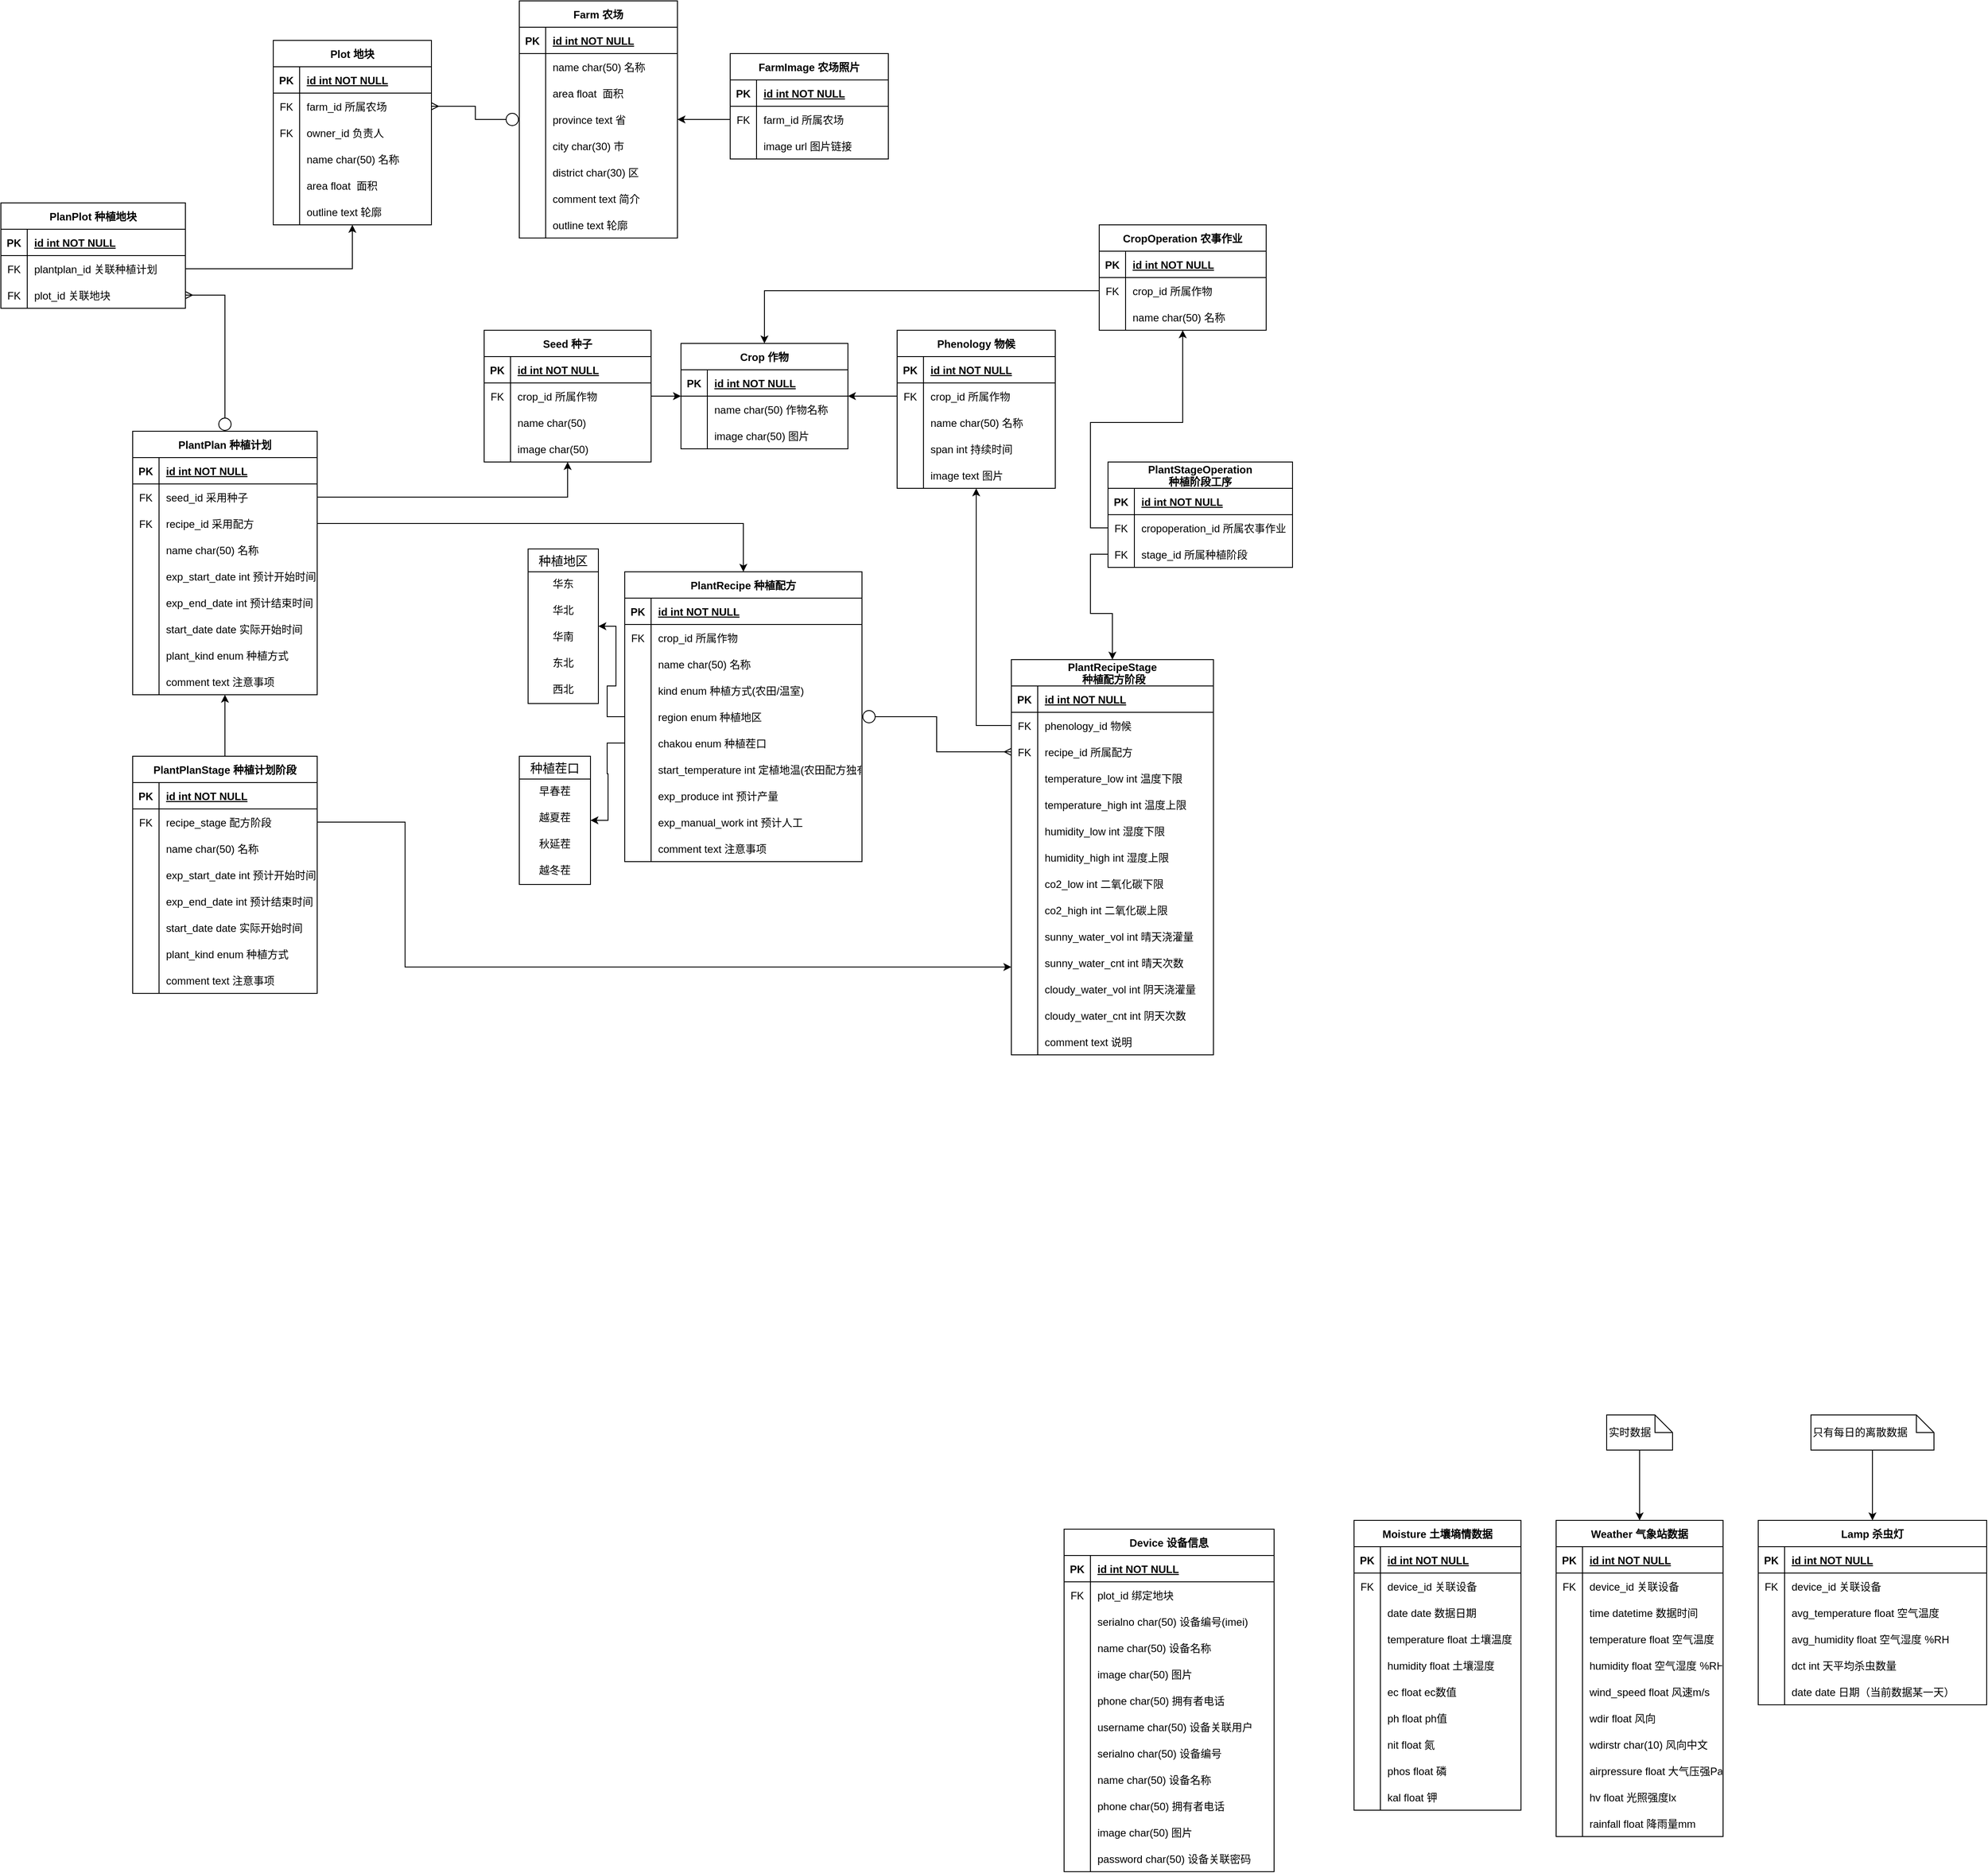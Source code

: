 <mxfile version="20.8.18" type="github"><diagram id="aTZi7t17k1g7OpkIFlhE" name="Page-1"><mxGraphModel dx="1363" dy="956" grid="1" gridSize="10" guides="1" tooltips="1" connect="1" arrows="1" fold="1" page="1" pageScale="1" pageWidth="827" pageHeight="1169" math="0" shadow="0"><root><mxCell id="0"/><mxCell id="1" parent="0"/><mxCell id="pME5ZoNl6LF1cq2hAKHb-1" value="Crop 作物" style="shape=table;startSize=30;container=1;collapsible=1;childLayout=tableLayout;fixedRows=1;rowLines=0;fontStyle=1;align=center;resizeLast=1;swimlaneLine=1;" vertex="1" parent="1"><mxGeometry x="914" y="540" width="190" height="120" as="geometry"><mxRectangle x="100" y="650" width="70" height="30" as="alternateBounds"/></mxGeometry></mxCell><mxCell id="pME5ZoNl6LF1cq2hAKHb-2" value="" style="shape=tableRow;horizontal=0;startSize=0;swimlaneHead=0;swimlaneBody=0;fillColor=none;collapsible=0;dropTarget=0;points=[[0,0.5],[1,0.5]];portConstraint=eastwest;top=0;left=0;right=0;bottom=1;" vertex="1" parent="pME5ZoNl6LF1cq2hAKHb-1"><mxGeometry y="30" width="190" height="30" as="geometry"/></mxCell><mxCell id="pME5ZoNl6LF1cq2hAKHb-3" value="PK" style="shape=partialRectangle;connectable=0;fillColor=none;top=0;left=0;bottom=0;right=0;fontStyle=1;overflow=hidden;" vertex="1" parent="pME5ZoNl6LF1cq2hAKHb-2"><mxGeometry width="30" height="30" as="geometry"><mxRectangle width="30" height="30" as="alternateBounds"/></mxGeometry></mxCell><mxCell id="pME5ZoNl6LF1cq2hAKHb-4" value="id int NOT NULL" style="shape=partialRectangle;connectable=0;fillColor=none;top=0;left=0;bottom=0;right=0;align=left;spacingLeft=6;fontStyle=5;overflow=hidden;" vertex="1" parent="pME5ZoNl6LF1cq2hAKHb-2"><mxGeometry x="30" width="160" height="30" as="geometry"><mxRectangle width="160" height="30" as="alternateBounds"/></mxGeometry></mxCell><mxCell id="pME5ZoNl6LF1cq2hAKHb-5" value="" style="shape=tableRow;horizontal=0;startSize=0;swimlaneHead=0;swimlaneBody=0;fillColor=none;collapsible=0;dropTarget=0;points=[[0,0.5],[1,0.5]];portConstraint=eastwest;top=0;left=0;right=0;bottom=0;" vertex="1" parent="pME5ZoNl6LF1cq2hAKHb-1"><mxGeometry y="60" width="190" height="30" as="geometry"/></mxCell><mxCell id="pME5ZoNl6LF1cq2hAKHb-6" value="" style="shape=partialRectangle;connectable=0;fillColor=none;top=0;left=0;bottom=0;right=0;editable=1;overflow=hidden;" vertex="1" parent="pME5ZoNl6LF1cq2hAKHb-5"><mxGeometry width="30" height="30" as="geometry"><mxRectangle width="30" height="30" as="alternateBounds"/></mxGeometry></mxCell><mxCell id="pME5ZoNl6LF1cq2hAKHb-7" value="name char(50) 作物名称" style="shape=partialRectangle;connectable=0;fillColor=none;top=0;left=0;bottom=0;right=0;align=left;spacingLeft=6;overflow=hidden;" vertex="1" parent="pME5ZoNl6LF1cq2hAKHb-5"><mxGeometry x="30" width="160" height="30" as="geometry"><mxRectangle width="160" height="30" as="alternateBounds"/></mxGeometry></mxCell><mxCell id="pME5ZoNl6LF1cq2hAKHb-8" style="shape=tableRow;horizontal=0;startSize=0;swimlaneHead=0;swimlaneBody=0;fillColor=none;collapsible=0;dropTarget=0;points=[[0,0.5],[1,0.5]];portConstraint=eastwest;top=0;left=0;right=0;bottom=0;" vertex="1" parent="pME5ZoNl6LF1cq2hAKHb-1"><mxGeometry y="90" width="190" height="30" as="geometry"/></mxCell><mxCell id="pME5ZoNl6LF1cq2hAKHb-9" style="shape=partialRectangle;connectable=0;fillColor=none;top=0;left=0;bottom=0;right=0;editable=1;overflow=hidden;" vertex="1" parent="pME5ZoNl6LF1cq2hAKHb-8"><mxGeometry width="30" height="30" as="geometry"><mxRectangle width="30" height="30" as="alternateBounds"/></mxGeometry></mxCell><mxCell id="pME5ZoNl6LF1cq2hAKHb-10" value="image char(50) 图片" style="shape=partialRectangle;connectable=0;fillColor=none;top=0;left=0;bottom=0;right=0;align=left;spacingLeft=6;overflow=hidden;" vertex="1" parent="pME5ZoNl6LF1cq2hAKHb-8"><mxGeometry x="30" width="160" height="30" as="geometry"><mxRectangle width="160" height="30" as="alternateBounds"/></mxGeometry></mxCell><mxCell id="pME5ZoNl6LF1cq2hAKHb-11" value="Seed 种子" style="shape=table;startSize=30;container=1;collapsible=1;childLayout=tableLayout;fixedRows=1;rowLines=0;fontStyle=1;align=center;resizeLast=1;swimlaneLine=1;" vertex="1" parent="1"><mxGeometry x="690" y="525" width="190" height="150" as="geometry"><mxRectangle x="100" y="650" width="70" height="30" as="alternateBounds"/></mxGeometry></mxCell><mxCell id="pME5ZoNl6LF1cq2hAKHb-12" value="" style="shape=tableRow;horizontal=0;startSize=0;swimlaneHead=0;swimlaneBody=0;fillColor=none;collapsible=0;dropTarget=0;points=[[0,0.5],[1,0.5]];portConstraint=eastwest;top=0;left=0;right=0;bottom=1;" vertex="1" parent="pME5ZoNl6LF1cq2hAKHb-11"><mxGeometry y="30" width="190" height="30" as="geometry"/></mxCell><mxCell id="pME5ZoNl6LF1cq2hAKHb-13" value="PK" style="shape=partialRectangle;connectable=0;fillColor=none;top=0;left=0;bottom=0;right=0;fontStyle=1;overflow=hidden;" vertex="1" parent="pME5ZoNl6LF1cq2hAKHb-12"><mxGeometry width="30" height="30" as="geometry"><mxRectangle width="30" height="30" as="alternateBounds"/></mxGeometry></mxCell><mxCell id="pME5ZoNl6LF1cq2hAKHb-14" value="id int NOT NULL" style="shape=partialRectangle;connectable=0;fillColor=none;top=0;left=0;bottom=0;right=0;align=left;spacingLeft=6;fontStyle=5;overflow=hidden;" vertex="1" parent="pME5ZoNl6LF1cq2hAKHb-12"><mxGeometry x="30" width="160" height="30" as="geometry"><mxRectangle width="160" height="30" as="alternateBounds"/></mxGeometry></mxCell><mxCell id="pME5ZoNl6LF1cq2hAKHb-15" style="shape=tableRow;horizontal=0;startSize=0;swimlaneHead=0;swimlaneBody=0;fillColor=none;collapsible=0;dropTarget=0;points=[[0,0.5],[1,0.5]];portConstraint=eastwest;top=0;left=0;right=0;bottom=0;" vertex="1" parent="pME5ZoNl6LF1cq2hAKHb-11"><mxGeometry y="60" width="190" height="30" as="geometry"/></mxCell><mxCell id="pME5ZoNl6LF1cq2hAKHb-16" value="FK" style="shape=partialRectangle;connectable=0;fillColor=none;top=0;left=0;bottom=0;right=0;editable=1;overflow=hidden;" vertex="1" parent="pME5ZoNl6LF1cq2hAKHb-15"><mxGeometry width="30" height="30" as="geometry"><mxRectangle width="30" height="30" as="alternateBounds"/></mxGeometry></mxCell><mxCell id="pME5ZoNl6LF1cq2hAKHb-17" value="crop_id 所属作物" style="shape=partialRectangle;connectable=0;fillColor=none;top=0;left=0;bottom=0;right=0;align=left;spacingLeft=6;overflow=hidden;" vertex="1" parent="pME5ZoNl6LF1cq2hAKHb-15"><mxGeometry x="30" width="160" height="30" as="geometry"><mxRectangle width="160" height="30" as="alternateBounds"/></mxGeometry></mxCell><mxCell id="pME5ZoNl6LF1cq2hAKHb-18" value="" style="shape=tableRow;horizontal=0;startSize=0;swimlaneHead=0;swimlaneBody=0;fillColor=none;collapsible=0;dropTarget=0;points=[[0,0.5],[1,0.5]];portConstraint=eastwest;top=0;left=0;right=0;bottom=0;" vertex="1" parent="pME5ZoNl6LF1cq2hAKHb-11"><mxGeometry y="90" width="190" height="30" as="geometry"/></mxCell><mxCell id="pME5ZoNl6LF1cq2hAKHb-19" value="" style="shape=partialRectangle;connectable=0;fillColor=none;top=0;left=0;bottom=0;right=0;editable=1;overflow=hidden;" vertex="1" parent="pME5ZoNl6LF1cq2hAKHb-18"><mxGeometry width="30" height="30" as="geometry"><mxRectangle width="30" height="30" as="alternateBounds"/></mxGeometry></mxCell><mxCell id="pME5ZoNl6LF1cq2hAKHb-20" value="name char(50)" style="shape=partialRectangle;connectable=0;fillColor=none;top=0;left=0;bottom=0;right=0;align=left;spacingLeft=6;overflow=hidden;" vertex="1" parent="pME5ZoNl6LF1cq2hAKHb-18"><mxGeometry x="30" width="160" height="30" as="geometry"><mxRectangle width="160" height="30" as="alternateBounds"/></mxGeometry></mxCell><mxCell id="pME5ZoNl6LF1cq2hAKHb-21" style="shape=tableRow;horizontal=0;startSize=0;swimlaneHead=0;swimlaneBody=0;fillColor=none;collapsible=0;dropTarget=0;points=[[0,0.5],[1,0.5]];portConstraint=eastwest;top=0;left=0;right=0;bottom=0;" vertex="1" parent="pME5ZoNl6LF1cq2hAKHb-11"><mxGeometry y="120" width="190" height="30" as="geometry"/></mxCell><mxCell id="pME5ZoNl6LF1cq2hAKHb-22" style="shape=partialRectangle;connectable=0;fillColor=none;top=0;left=0;bottom=0;right=0;editable=1;overflow=hidden;" vertex="1" parent="pME5ZoNl6LF1cq2hAKHb-21"><mxGeometry width="30" height="30" as="geometry"><mxRectangle width="30" height="30" as="alternateBounds"/></mxGeometry></mxCell><mxCell id="pME5ZoNl6LF1cq2hAKHb-23" value="image char(50)" style="shape=partialRectangle;connectable=0;fillColor=none;top=0;left=0;bottom=0;right=0;align=left;spacingLeft=6;overflow=hidden;" vertex="1" parent="pME5ZoNl6LF1cq2hAKHb-21"><mxGeometry x="30" width="160" height="30" as="geometry"><mxRectangle width="160" height="30" as="alternateBounds"/></mxGeometry></mxCell><mxCell id="pME5ZoNl6LF1cq2hAKHb-24" value="Farm 农场" style="shape=table;startSize=30;container=1;collapsible=1;childLayout=tableLayout;fixedRows=1;rowLines=0;fontStyle=1;align=center;resizeLast=1;" vertex="1" parent="1"><mxGeometry x="730" y="150" width="180" height="270" as="geometry"/></mxCell><mxCell id="pME5ZoNl6LF1cq2hAKHb-25" value="" style="shape=tableRow;horizontal=0;startSize=0;swimlaneHead=0;swimlaneBody=0;fillColor=none;collapsible=0;dropTarget=0;points=[[0,0.5],[1,0.5]];portConstraint=eastwest;top=0;left=0;right=0;bottom=1;" vertex="1" parent="pME5ZoNl6LF1cq2hAKHb-24"><mxGeometry y="30" width="180" height="30" as="geometry"/></mxCell><mxCell id="pME5ZoNl6LF1cq2hAKHb-26" value="PK" style="shape=partialRectangle;connectable=0;fillColor=none;top=0;left=0;bottom=0;right=0;fontStyle=1;overflow=hidden;" vertex="1" parent="pME5ZoNl6LF1cq2hAKHb-25"><mxGeometry width="30" height="30" as="geometry"><mxRectangle width="30" height="30" as="alternateBounds"/></mxGeometry></mxCell><mxCell id="pME5ZoNl6LF1cq2hAKHb-27" value="id int NOT NULL" style="shape=partialRectangle;connectable=0;fillColor=none;top=0;left=0;bottom=0;right=0;align=left;spacingLeft=6;fontStyle=5;overflow=hidden;" vertex="1" parent="pME5ZoNl6LF1cq2hAKHb-25"><mxGeometry x="30" width="150" height="30" as="geometry"><mxRectangle width="150" height="30" as="alternateBounds"/></mxGeometry></mxCell><mxCell id="pME5ZoNl6LF1cq2hAKHb-28" value="" style="shape=tableRow;horizontal=0;startSize=0;swimlaneHead=0;swimlaneBody=0;fillColor=none;collapsible=0;dropTarget=0;points=[[0,0.5],[1,0.5]];portConstraint=eastwest;top=0;left=0;right=0;bottom=0;" vertex="1" parent="pME5ZoNl6LF1cq2hAKHb-24"><mxGeometry y="60" width="180" height="30" as="geometry"/></mxCell><mxCell id="pME5ZoNl6LF1cq2hAKHb-29" value="" style="shape=partialRectangle;connectable=0;fillColor=none;top=0;left=0;bottom=0;right=0;editable=1;overflow=hidden;" vertex="1" parent="pME5ZoNl6LF1cq2hAKHb-28"><mxGeometry width="30" height="30" as="geometry"><mxRectangle width="30" height="30" as="alternateBounds"/></mxGeometry></mxCell><mxCell id="pME5ZoNl6LF1cq2hAKHb-30" value="name char(50) 名称" style="shape=partialRectangle;connectable=0;fillColor=none;top=0;left=0;bottom=0;right=0;align=left;spacingLeft=6;overflow=hidden;" vertex="1" parent="pME5ZoNl6LF1cq2hAKHb-28"><mxGeometry x="30" width="150" height="30" as="geometry"><mxRectangle width="150" height="30" as="alternateBounds"/></mxGeometry></mxCell><mxCell id="pME5ZoNl6LF1cq2hAKHb-31" value="" style="shape=tableRow;horizontal=0;startSize=0;swimlaneHead=0;swimlaneBody=0;fillColor=none;collapsible=0;dropTarget=0;points=[[0,0.5],[1,0.5]];portConstraint=eastwest;top=0;left=0;right=0;bottom=0;" vertex="1" parent="pME5ZoNl6LF1cq2hAKHb-24"><mxGeometry y="90" width="180" height="30" as="geometry"/></mxCell><mxCell id="pME5ZoNl6LF1cq2hAKHb-32" value="" style="shape=partialRectangle;connectable=0;fillColor=none;top=0;left=0;bottom=0;right=0;editable=1;overflow=hidden;" vertex="1" parent="pME5ZoNl6LF1cq2hAKHb-31"><mxGeometry width="30" height="30" as="geometry"><mxRectangle width="30" height="30" as="alternateBounds"/></mxGeometry></mxCell><mxCell id="pME5ZoNl6LF1cq2hAKHb-33" value="area float  面积" style="shape=partialRectangle;connectable=0;fillColor=none;top=0;left=0;bottom=0;right=0;align=left;spacingLeft=6;overflow=hidden;" vertex="1" parent="pME5ZoNl6LF1cq2hAKHb-31"><mxGeometry x="30" width="150" height="30" as="geometry"><mxRectangle width="150" height="30" as="alternateBounds"/></mxGeometry></mxCell><mxCell id="pME5ZoNl6LF1cq2hAKHb-34" style="shape=tableRow;horizontal=0;startSize=0;swimlaneHead=0;swimlaneBody=0;fillColor=none;collapsible=0;dropTarget=0;points=[[0,0.5],[1,0.5]];portConstraint=eastwest;top=0;left=0;right=0;bottom=0;" vertex="1" parent="pME5ZoNl6LF1cq2hAKHb-24"><mxGeometry y="120" width="180" height="30" as="geometry"/></mxCell><mxCell id="pME5ZoNl6LF1cq2hAKHb-35" style="shape=partialRectangle;connectable=0;fillColor=none;top=0;left=0;bottom=0;right=0;editable=1;overflow=hidden;" vertex="1" parent="pME5ZoNl6LF1cq2hAKHb-34"><mxGeometry width="30" height="30" as="geometry"><mxRectangle width="30" height="30" as="alternateBounds"/></mxGeometry></mxCell><mxCell id="pME5ZoNl6LF1cq2hAKHb-36" value="province text 省" style="shape=partialRectangle;connectable=0;fillColor=none;top=0;left=0;bottom=0;right=0;align=left;spacingLeft=6;overflow=hidden;" vertex="1" parent="pME5ZoNl6LF1cq2hAKHb-34"><mxGeometry x="30" width="150" height="30" as="geometry"><mxRectangle width="150" height="30" as="alternateBounds"/></mxGeometry></mxCell><mxCell id="pME5ZoNl6LF1cq2hAKHb-37" style="shape=tableRow;horizontal=0;startSize=0;swimlaneHead=0;swimlaneBody=0;fillColor=none;collapsible=0;dropTarget=0;points=[[0,0.5],[1,0.5]];portConstraint=eastwest;top=0;left=0;right=0;bottom=0;" vertex="1" parent="pME5ZoNl6LF1cq2hAKHb-24"><mxGeometry y="150" width="180" height="30" as="geometry"/></mxCell><mxCell id="pME5ZoNl6LF1cq2hAKHb-38" style="shape=partialRectangle;connectable=0;fillColor=none;top=0;left=0;bottom=0;right=0;editable=1;overflow=hidden;" vertex="1" parent="pME5ZoNl6LF1cq2hAKHb-37"><mxGeometry width="30" height="30" as="geometry"><mxRectangle width="30" height="30" as="alternateBounds"/></mxGeometry></mxCell><mxCell id="pME5ZoNl6LF1cq2hAKHb-39" value="city char(30) 市" style="shape=partialRectangle;connectable=0;fillColor=none;top=0;left=0;bottom=0;right=0;align=left;spacingLeft=6;overflow=hidden;" vertex="1" parent="pME5ZoNl6LF1cq2hAKHb-37"><mxGeometry x="30" width="150" height="30" as="geometry"><mxRectangle width="150" height="30" as="alternateBounds"/></mxGeometry></mxCell><mxCell id="pME5ZoNl6LF1cq2hAKHb-40" style="shape=tableRow;horizontal=0;startSize=0;swimlaneHead=0;swimlaneBody=0;fillColor=none;collapsible=0;dropTarget=0;points=[[0,0.5],[1,0.5]];portConstraint=eastwest;top=0;left=0;right=0;bottom=0;" vertex="1" parent="pME5ZoNl6LF1cq2hAKHb-24"><mxGeometry y="180" width="180" height="30" as="geometry"/></mxCell><mxCell id="pME5ZoNl6LF1cq2hAKHb-41" style="shape=partialRectangle;connectable=0;fillColor=none;top=0;left=0;bottom=0;right=0;editable=1;overflow=hidden;" vertex="1" parent="pME5ZoNl6LF1cq2hAKHb-40"><mxGeometry width="30" height="30" as="geometry"><mxRectangle width="30" height="30" as="alternateBounds"/></mxGeometry></mxCell><mxCell id="pME5ZoNl6LF1cq2hAKHb-42" value="district char(30) 区" style="shape=partialRectangle;connectable=0;fillColor=none;top=0;left=0;bottom=0;right=0;align=left;spacingLeft=6;overflow=hidden;" vertex="1" parent="pME5ZoNl6LF1cq2hAKHb-40"><mxGeometry x="30" width="150" height="30" as="geometry"><mxRectangle width="150" height="30" as="alternateBounds"/></mxGeometry></mxCell><mxCell id="pME5ZoNl6LF1cq2hAKHb-43" value="" style="shape=tableRow;horizontal=0;startSize=0;swimlaneHead=0;swimlaneBody=0;fillColor=none;collapsible=0;dropTarget=0;points=[[0,0.5],[1,0.5]];portConstraint=eastwest;top=0;left=0;right=0;bottom=0;" vertex="1" parent="pME5ZoNl6LF1cq2hAKHb-24"><mxGeometry y="210" width="180" height="30" as="geometry"/></mxCell><mxCell id="pME5ZoNl6LF1cq2hAKHb-44" value="" style="shape=partialRectangle;connectable=0;fillColor=none;top=0;left=0;bottom=0;right=0;editable=1;overflow=hidden;" vertex="1" parent="pME5ZoNl6LF1cq2hAKHb-43"><mxGeometry width="30" height="30" as="geometry"><mxRectangle width="30" height="30" as="alternateBounds"/></mxGeometry></mxCell><mxCell id="pME5ZoNl6LF1cq2hAKHb-45" value="comment text 简介" style="shape=partialRectangle;connectable=0;fillColor=none;top=0;left=0;bottom=0;right=0;align=left;spacingLeft=6;overflow=hidden;" vertex="1" parent="pME5ZoNl6LF1cq2hAKHb-43"><mxGeometry x="30" width="150" height="30" as="geometry"><mxRectangle width="150" height="30" as="alternateBounds"/></mxGeometry></mxCell><mxCell id="pME5ZoNl6LF1cq2hAKHb-46" value="" style="shape=tableRow;horizontal=0;startSize=0;swimlaneHead=0;swimlaneBody=0;fillColor=none;collapsible=0;dropTarget=0;points=[[0,0.5],[1,0.5]];portConstraint=eastwest;top=0;left=0;right=0;bottom=0;" vertex="1" parent="pME5ZoNl6LF1cq2hAKHb-24"><mxGeometry y="240" width="180" height="30" as="geometry"/></mxCell><mxCell id="pME5ZoNl6LF1cq2hAKHb-47" value="" style="shape=partialRectangle;connectable=0;fillColor=none;top=0;left=0;bottom=0;right=0;editable=1;overflow=hidden;" vertex="1" parent="pME5ZoNl6LF1cq2hAKHb-46"><mxGeometry width="30" height="30" as="geometry"><mxRectangle width="30" height="30" as="alternateBounds"/></mxGeometry></mxCell><mxCell id="pME5ZoNl6LF1cq2hAKHb-48" value="outline text 轮廓" style="shape=partialRectangle;connectable=0;fillColor=none;top=0;left=0;bottom=0;right=0;align=left;spacingLeft=6;overflow=hidden;" vertex="1" parent="pME5ZoNl6LF1cq2hAKHb-46"><mxGeometry x="30" width="150" height="30" as="geometry"><mxRectangle width="150" height="30" as="alternateBounds"/></mxGeometry></mxCell><mxCell id="pME5ZoNl6LF1cq2hAKHb-49" value="Plot 地块" style="shape=table;startSize=30;container=1;collapsible=1;childLayout=tableLayout;fixedRows=1;rowLines=0;fontStyle=1;align=center;resizeLast=1;" vertex="1" parent="1"><mxGeometry x="450" y="195" width="180" height="210" as="geometry"/></mxCell><mxCell id="pME5ZoNl6LF1cq2hAKHb-50" value="" style="shape=tableRow;horizontal=0;startSize=0;swimlaneHead=0;swimlaneBody=0;fillColor=none;collapsible=0;dropTarget=0;points=[[0,0.5],[1,0.5]];portConstraint=eastwest;top=0;left=0;right=0;bottom=1;" vertex="1" parent="pME5ZoNl6LF1cq2hAKHb-49"><mxGeometry y="30" width="180" height="30" as="geometry"/></mxCell><mxCell id="pME5ZoNl6LF1cq2hAKHb-51" value="PK" style="shape=partialRectangle;connectable=0;fillColor=none;top=0;left=0;bottom=0;right=0;fontStyle=1;overflow=hidden;" vertex="1" parent="pME5ZoNl6LF1cq2hAKHb-50"><mxGeometry width="30" height="30" as="geometry"><mxRectangle width="30" height="30" as="alternateBounds"/></mxGeometry></mxCell><mxCell id="pME5ZoNl6LF1cq2hAKHb-52" value="id int NOT NULL" style="shape=partialRectangle;connectable=0;fillColor=none;top=0;left=0;bottom=0;right=0;align=left;spacingLeft=6;fontStyle=5;overflow=hidden;" vertex="1" parent="pME5ZoNl6LF1cq2hAKHb-50"><mxGeometry x="30" width="150" height="30" as="geometry"><mxRectangle width="150" height="30" as="alternateBounds"/></mxGeometry></mxCell><mxCell id="pME5ZoNl6LF1cq2hAKHb-53" style="shape=tableRow;horizontal=0;startSize=0;swimlaneHead=0;swimlaneBody=0;fillColor=none;collapsible=0;dropTarget=0;points=[[0,0.5],[1,0.5]];portConstraint=eastwest;top=0;left=0;right=0;bottom=0;" vertex="1" parent="pME5ZoNl6LF1cq2hAKHb-49"><mxGeometry y="60" width="180" height="30" as="geometry"/></mxCell><mxCell id="pME5ZoNl6LF1cq2hAKHb-54" value="FK" style="shape=partialRectangle;connectable=0;fillColor=none;top=0;left=0;bottom=0;right=0;editable=1;overflow=hidden;" vertex="1" parent="pME5ZoNl6LF1cq2hAKHb-53"><mxGeometry width="30" height="30" as="geometry"><mxRectangle width="30" height="30" as="alternateBounds"/></mxGeometry></mxCell><mxCell id="pME5ZoNl6LF1cq2hAKHb-55" value="farm_id 所属农场" style="shape=partialRectangle;connectable=0;fillColor=none;top=0;left=0;bottom=0;right=0;align=left;spacingLeft=6;overflow=hidden;" vertex="1" parent="pME5ZoNl6LF1cq2hAKHb-53"><mxGeometry x="30" width="150" height="30" as="geometry"><mxRectangle width="150" height="30" as="alternateBounds"/></mxGeometry></mxCell><mxCell id="pME5ZoNl6LF1cq2hAKHb-56" style="shape=tableRow;horizontal=0;startSize=0;swimlaneHead=0;swimlaneBody=0;fillColor=none;collapsible=0;dropTarget=0;points=[[0,0.5],[1,0.5]];portConstraint=eastwest;top=0;left=0;right=0;bottom=0;" vertex="1" parent="pME5ZoNl6LF1cq2hAKHb-49"><mxGeometry y="90" width="180" height="30" as="geometry"/></mxCell><mxCell id="pME5ZoNl6LF1cq2hAKHb-57" value="FK" style="shape=partialRectangle;connectable=0;fillColor=none;top=0;left=0;bottom=0;right=0;editable=1;overflow=hidden;" vertex="1" parent="pME5ZoNl6LF1cq2hAKHb-56"><mxGeometry width="30" height="30" as="geometry"><mxRectangle width="30" height="30" as="alternateBounds"/></mxGeometry></mxCell><mxCell id="pME5ZoNl6LF1cq2hAKHb-58" value="owner_id 负责人" style="shape=partialRectangle;connectable=0;fillColor=none;top=0;left=0;bottom=0;right=0;align=left;spacingLeft=6;overflow=hidden;" vertex="1" parent="pME5ZoNl6LF1cq2hAKHb-56"><mxGeometry x="30" width="150" height="30" as="geometry"><mxRectangle width="150" height="30" as="alternateBounds"/></mxGeometry></mxCell><mxCell id="pME5ZoNl6LF1cq2hAKHb-59" value="" style="shape=tableRow;horizontal=0;startSize=0;swimlaneHead=0;swimlaneBody=0;fillColor=none;collapsible=0;dropTarget=0;points=[[0,0.5],[1,0.5]];portConstraint=eastwest;top=0;left=0;right=0;bottom=0;" vertex="1" parent="pME5ZoNl6LF1cq2hAKHb-49"><mxGeometry y="120" width="180" height="30" as="geometry"/></mxCell><mxCell id="pME5ZoNl6LF1cq2hAKHb-60" value="" style="shape=partialRectangle;connectable=0;fillColor=none;top=0;left=0;bottom=0;right=0;editable=1;overflow=hidden;" vertex="1" parent="pME5ZoNl6LF1cq2hAKHb-59"><mxGeometry width="30" height="30" as="geometry"><mxRectangle width="30" height="30" as="alternateBounds"/></mxGeometry></mxCell><mxCell id="pME5ZoNl6LF1cq2hAKHb-61" value="name char(50) 名称" style="shape=partialRectangle;connectable=0;fillColor=none;top=0;left=0;bottom=0;right=0;align=left;spacingLeft=6;overflow=hidden;" vertex="1" parent="pME5ZoNl6LF1cq2hAKHb-59"><mxGeometry x="30" width="150" height="30" as="geometry"><mxRectangle width="150" height="30" as="alternateBounds"/></mxGeometry></mxCell><mxCell id="pME5ZoNl6LF1cq2hAKHb-62" value="" style="shape=tableRow;horizontal=0;startSize=0;swimlaneHead=0;swimlaneBody=0;fillColor=none;collapsible=0;dropTarget=0;points=[[0,0.5],[1,0.5]];portConstraint=eastwest;top=0;left=0;right=0;bottom=0;" vertex="1" parent="pME5ZoNl6LF1cq2hAKHb-49"><mxGeometry y="150" width="180" height="30" as="geometry"/></mxCell><mxCell id="pME5ZoNl6LF1cq2hAKHb-63" value="" style="shape=partialRectangle;connectable=0;fillColor=none;top=0;left=0;bottom=0;right=0;editable=1;overflow=hidden;" vertex="1" parent="pME5ZoNl6LF1cq2hAKHb-62"><mxGeometry width="30" height="30" as="geometry"><mxRectangle width="30" height="30" as="alternateBounds"/></mxGeometry></mxCell><mxCell id="pME5ZoNl6LF1cq2hAKHb-64" value="area float  面积" style="shape=partialRectangle;connectable=0;fillColor=none;top=0;left=0;bottom=0;right=0;align=left;spacingLeft=6;overflow=hidden;" vertex="1" parent="pME5ZoNl6LF1cq2hAKHb-62"><mxGeometry x="30" width="150" height="30" as="geometry"><mxRectangle width="150" height="30" as="alternateBounds"/></mxGeometry></mxCell><mxCell id="pME5ZoNl6LF1cq2hAKHb-65" value="" style="shape=tableRow;horizontal=0;startSize=0;swimlaneHead=0;swimlaneBody=0;fillColor=none;collapsible=0;dropTarget=0;points=[[0,0.5],[1,0.5]];portConstraint=eastwest;top=0;left=0;right=0;bottom=0;" vertex="1" parent="pME5ZoNl6LF1cq2hAKHb-49"><mxGeometry y="180" width="180" height="30" as="geometry"/></mxCell><mxCell id="pME5ZoNl6LF1cq2hAKHb-66" value="" style="shape=partialRectangle;connectable=0;fillColor=none;top=0;left=0;bottom=0;right=0;editable=1;overflow=hidden;" vertex="1" parent="pME5ZoNl6LF1cq2hAKHb-65"><mxGeometry width="30" height="30" as="geometry"><mxRectangle width="30" height="30" as="alternateBounds"/></mxGeometry></mxCell><mxCell id="pME5ZoNl6LF1cq2hAKHb-67" value="outline text 轮廓" style="shape=partialRectangle;connectable=0;fillColor=none;top=0;left=0;bottom=0;right=0;align=left;spacingLeft=6;overflow=hidden;" vertex="1" parent="pME5ZoNl6LF1cq2hAKHb-65"><mxGeometry x="30" width="150" height="30" as="geometry"><mxRectangle width="150" height="30" as="alternateBounds"/></mxGeometry></mxCell><mxCell id="pME5ZoNl6LF1cq2hAKHb-68" style="edgeStyle=orthogonalEdgeStyle;rounded=0;orthogonalLoop=1;jettySize=auto;html=1;endArrow=circle;endFill=0;startArrow=ERmany;startFill=0;" edge="1" parent="1" source="pME5ZoNl6LF1cq2hAKHb-53" target="pME5ZoNl6LF1cq2hAKHb-24"><mxGeometry relative="1" as="geometry"/></mxCell><mxCell id="pME5ZoNl6LF1cq2hAKHb-69" style="edgeStyle=orthogonalEdgeStyle;rounded=0;orthogonalLoop=1;jettySize=auto;html=1;" edge="1" parent="1" source="pME5ZoNl6LF1cq2hAKHb-15" target="pME5ZoNl6LF1cq2hAKHb-1"><mxGeometry relative="1" as="geometry"><mxPoint x="1130" y="490" as="targetPoint"/></mxGeometry></mxCell><mxCell id="pME5ZoNl6LF1cq2hAKHb-70" value="Phenology 物候" style="shape=table;startSize=30;container=1;collapsible=1;childLayout=tableLayout;fixedRows=1;rowLines=0;fontStyle=1;align=center;resizeLast=1;" vertex="1" parent="1"><mxGeometry x="1160" y="525" width="180" height="180" as="geometry"/></mxCell><mxCell id="pME5ZoNl6LF1cq2hAKHb-71" value="" style="shape=tableRow;horizontal=0;startSize=0;swimlaneHead=0;swimlaneBody=0;fillColor=none;collapsible=0;dropTarget=0;points=[[0,0.5],[1,0.5]];portConstraint=eastwest;top=0;left=0;right=0;bottom=1;" vertex="1" parent="pME5ZoNl6LF1cq2hAKHb-70"><mxGeometry y="30" width="180" height="30" as="geometry"/></mxCell><mxCell id="pME5ZoNl6LF1cq2hAKHb-72" value="PK" style="shape=partialRectangle;connectable=0;fillColor=none;top=0;left=0;bottom=0;right=0;fontStyle=1;overflow=hidden;" vertex="1" parent="pME5ZoNl6LF1cq2hAKHb-71"><mxGeometry width="30" height="30" as="geometry"><mxRectangle width="30" height="30" as="alternateBounds"/></mxGeometry></mxCell><mxCell id="pME5ZoNl6LF1cq2hAKHb-73" value="id int NOT NULL" style="shape=partialRectangle;connectable=0;fillColor=none;top=0;left=0;bottom=0;right=0;align=left;spacingLeft=6;fontStyle=5;overflow=hidden;" vertex="1" parent="pME5ZoNl6LF1cq2hAKHb-71"><mxGeometry x="30" width="150" height="30" as="geometry"><mxRectangle width="150" height="30" as="alternateBounds"/></mxGeometry></mxCell><mxCell id="pME5ZoNl6LF1cq2hAKHb-74" style="shape=tableRow;horizontal=0;startSize=0;swimlaneHead=0;swimlaneBody=0;fillColor=none;collapsible=0;dropTarget=0;points=[[0,0.5],[1,0.5]];portConstraint=eastwest;top=0;left=0;right=0;bottom=0;" vertex="1" parent="pME5ZoNl6LF1cq2hAKHb-70"><mxGeometry y="60" width="180" height="30" as="geometry"/></mxCell><mxCell id="pME5ZoNl6LF1cq2hAKHb-75" value="FK" style="shape=partialRectangle;connectable=0;fillColor=none;top=0;left=0;bottom=0;right=0;editable=1;overflow=hidden;" vertex="1" parent="pME5ZoNl6LF1cq2hAKHb-74"><mxGeometry width="30" height="30" as="geometry"><mxRectangle width="30" height="30" as="alternateBounds"/></mxGeometry></mxCell><mxCell id="pME5ZoNl6LF1cq2hAKHb-76" value="crop_id 所属作物" style="shape=partialRectangle;connectable=0;fillColor=none;top=0;left=0;bottom=0;right=0;align=left;spacingLeft=6;overflow=hidden;" vertex="1" parent="pME5ZoNl6LF1cq2hAKHb-74"><mxGeometry x="30" width="150" height="30" as="geometry"><mxRectangle width="150" height="30" as="alternateBounds"/></mxGeometry></mxCell><mxCell id="pME5ZoNl6LF1cq2hAKHb-77" value="" style="shape=tableRow;horizontal=0;startSize=0;swimlaneHead=0;swimlaneBody=0;fillColor=none;collapsible=0;dropTarget=0;points=[[0,0.5],[1,0.5]];portConstraint=eastwest;top=0;left=0;right=0;bottom=0;" vertex="1" parent="pME5ZoNl6LF1cq2hAKHb-70"><mxGeometry y="90" width="180" height="30" as="geometry"/></mxCell><mxCell id="pME5ZoNl6LF1cq2hAKHb-78" value="" style="shape=partialRectangle;connectable=0;fillColor=none;top=0;left=0;bottom=0;right=0;editable=1;overflow=hidden;" vertex="1" parent="pME5ZoNl6LF1cq2hAKHb-77"><mxGeometry width="30" height="30" as="geometry"><mxRectangle width="30" height="30" as="alternateBounds"/></mxGeometry></mxCell><mxCell id="pME5ZoNl6LF1cq2hAKHb-79" value="name char(50) 名称" style="shape=partialRectangle;connectable=0;fillColor=none;top=0;left=0;bottom=0;right=0;align=left;spacingLeft=6;overflow=hidden;" vertex="1" parent="pME5ZoNl6LF1cq2hAKHb-77"><mxGeometry x="30" width="150" height="30" as="geometry"><mxRectangle width="150" height="30" as="alternateBounds"/></mxGeometry></mxCell><mxCell id="pME5ZoNl6LF1cq2hAKHb-80" value="" style="shape=tableRow;horizontal=0;startSize=0;swimlaneHead=0;swimlaneBody=0;fillColor=none;collapsible=0;dropTarget=0;points=[[0,0.5],[1,0.5]];portConstraint=eastwest;top=0;left=0;right=0;bottom=0;" vertex="1" parent="pME5ZoNl6LF1cq2hAKHb-70"><mxGeometry y="120" width="180" height="30" as="geometry"/></mxCell><mxCell id="pME5ZoNl6LF1cq2hAKHb-81" value="" style="shape=partialRectangle;connectable=0;fillColor=none;top=0;left=0;bottom=0;right=0;editable=1;overflow=hidden;" vertex="1" parent="pME5ZoNl6LF1cq2hAKHb-80"><mxGeometry width="30" height="30" as="geometry"><mxRectangle width="30" height="30" as="alternateBounds"/></mxGeometry></mxCell><mxCell id="pME5ZoNl6LF1cq2hAKHb-82" value="span int 持续时间" style="shape=partialRectangle;connectable=0;fillColor=none;top=0;left=0;bottom=0;right=0;align=left;spacingLeft=6;overflow=hidden;" vertex="1" parent="pME5ZoNl6LF1cq2hAKHb-80"><mxGeometry x="30" width="150" height="30" as="geometry"><mxRectangle width="150" height="30" as="alternateBounds"/></mxGeometry></mxCell><mxCell id="pME5ZoNl6LF1cq2hAKHb-83" value="" style="shape=tableRow;horizontal=0;startSize=0;swimlaneHead=0;swimlaneBody=0;fillColor=none;collapsible=0;dropTarget=0;points=[[0,0.5],[1,0.5]];portConstraint=eastwest;top=0;left=0;right=0;bottom=0;" vertex="1" parent="pME5ZoNl6LF1cq2hAKHb-70"><mxGeometry y="150" width="180" height="30" as="geometry"/></mxCell><mxCell id="pME5ZoNl6LF1cq2hAKHb-84" value="" style="shape=partialRectangle;connectable=0;fillColor=none;top=0;left=0;bottom=0;right=0;editable=1;overflow=hidden;" vertex="1" parent="pME5ZoNl6LF1cq2hAKHb-83"><mxGeometry width="30" height="30" as="geometry"><mxRectangle width="30" height="30" as="alternateBounds"/></mxGeometry></mxCell><mxCell id="pME5ZoNl6LF1cq2hAKHb-85" value="image text 图片" style="shape=partialRectangle;connectable=0;fillColor=none;top=0;left=0;bottom=0;right=0;align=left;spacingLeft=6;overflow=hidden;" vertex="1" parent="pME5ZoNl6LF1cq2hAKHb-83"><mxGeometry x="30" width="150" height="30" as="geometry"><mxRectangle width="150" height="30" as="alternateBounds"/></mxGeometry></mxCell><mxCell id="pME5ZoNl6LF1cq2hAKHb-86" style="edgeStyle=orthogonalEdgeStyle;rounded=0;orthogonalLoop=1;jettySize=auto;html=1;" edge="1" parent="1" source="pME5ZoNl6LF1cq2hAKHb-74" target="pME5ZoNl6LF1cq2hAKHb-1"><mxGeometry relative="1" as="geometry"/></mxCell><mxCell id="pME5ZoNl6LF1cq2hAKHb-87" value="CropOperation 农事作业" style="shape=table;startSize=30;container=1;collapsible=1;childLayout=tableLayout;fixedRows=1;rowLines=0;fontStyle=1;align=center;resizeLast=1;swimlaneLine=1;" vertex="1" parent="1"><mxGeometry x="1390" y="405" width="190" height="120" as="geometry"><mxRectangle x="100" y="650" width="70" height="30" as="alternateBounds"/></mxGeometry></mxCell><mxCell id="pME5ZoNl6LF1cq2hAKHb-88" value="" style="shape=tableRow;horizontal=0;startSize=0;swimlaneHead=0;swimlaneBody=0;fillColor=none;collapsible=0;dropTarget=0;points=[[0,0.5],[1,0.5]];portConstraint=eastwest;top=0;left=0;right=0;bottom=1;" vertex="1" parent="pME5ZoNl6LF1cq2hAKHb-87"><mxGeometry y="30" width="190" height="30" as="geometry"/></mxCell><mxCell id="pME5ZoNl6LF1cq2hAKHb-89" value="PK" style="shape=partialRectangle;connectable=0;fillColor=none;top=0;left=0;bottom=0;right=0;fontStyle=1;overflow=hidden;" vertex="1" parent="pME5ZoNl6LF1cq2hAKHb-88"><mxGeometry width="30" height="30" as="geometry"><mxRectangle width="30" height="30" as="alternateBounds"/></mxGeometry></mxCell><mxCell id="pME5ZoNl6LF1cq2hAKHb-90" value="id int NOT NULL" style="shape=partialRectangle;connectable=0;fillColor=none;top=0;left=0;bottom=0;right=0;align=left;spacingLeft=6;fontStyle=5;overflow=hidden;" vertex="1" parent="pME5ZoNl6LF1cq2hAKHb-88"><mxGeometry x="30" width="160" height="30" as="geometry"><mxRectangle width="160" height="30" as="alternateBounds"/></mxGeometry></mxCell><mxCell id="pME5ZoNl6LF1cq2hAKHb-91" value="" style="shape=tableRow;horizontal=0;startSize=0;swimlaneHead=0;swimlaneBody=0;fillColor=none;collapsible=0;dropTarget=0;points=[[0,0.5],[1,0.5]];portConstraint=eastwest;top=0;left=0;right=0;bottom=0;" vertex="1" parent="pME5ZoNl6LF1cq2hAKHb-87"><mxGeometry y="60" width="190" height="30" as="geometry"/></mxCell><mxCell id="pME5ZoNl6LF1cq2hAKHb-92" value="FK" style="shape=partialRectangle;connectable=0;fillColor=none;top=0;left=0;bottom=0;right=0;editable=1;overflow=hidden;" vertex="1" parent="pME5ZoNl6LF1cq2hAKHb-91"><mxGeometry width="30" height="30" as="geometry"><mxRectangle width="30" height="30" as="alternateBounds"/></mxGeometry></mxCell><mxCell id="pME5ZoNl6LF1cq2hAKHb-93" value="crop_id 所属作物" style="shape=partialRectangle;connectable=0;fillColor=none;top=0;left=0;bottom=0;right=0;align=left;spacingLeft=6;overflow=hidden;" vertex="1" parent="pME5ZoNl6LF1cq2hAKHb-91"><mxGeometry x="30" width="160" height="30" as="geometry"><mxRectangle width="160" height="30" as="alternateBounds"/></mxGeometry></mxCell><mxCell id="pME5ZoNl6LF1cq2hAKHb-94" style="shape=tableRow;horizontal=0;startSize=0;swimlaneHead=0;swimlaneBody=0;fillColor=none;collapsible=0;dropTarget=0;points=[[0,0.5],[1,0.5]];portConstraint=eastwest;top=0;left=0;right=0;bottom=0;" vertex="1" parent="pME5ZoNl6LF1cq2hAKHb-87"><mxGeometry y="90" width="190" height="30" as="geometry"/></mxCell><mxCell id="pME5ZoNl6LF1cq2hAKHb-95" style="shape=partialRectangle;connectable=0;fillColor=none;top=0;left=0;bottom=0;right=0;editable=1;overflow=hidden;" vertex="1" parent="pME5ZoNl6LF1cq2hAKHb-94"><mxGeometry width="30" height="30" as="geometry"><mxRectangle width="30" height="30" as="alternateBounds"/></mxGeometry></mxCell><mxCell id="pME5ZoNl6LF1cq2hAKHb-96" value="name char(50) 名称" style="shape=partialRectangle;connectable=0;fillColor=none;top=0;left=0;bottom=0;right=0;align=left;spacingLeft=6;overflow=hidden;" vertex="1" parent="pME5ZoNl6LF1cq2hAKHb-94"><mxGeometry x="30" width="160" height="30" as="geometry"><mxRectangle width="160" height="30" as="alternateBounds"/></mxGeometry></mxCell><mxCell id="pME5ZoNl6LF1cq2hAKHb-97" style="edgeStyle=orthogonalEdgeStyle;rounded=0;orthogonalLoop=1;jettySize=auto;html=1;" edge="1" parent="1" source="pME5ZoNl6LF1cq2hAKHb-91" target="pME5ZoNl6LF1cq2hAKHb-1"><mxGeometry relative="1" as="geometry"/></mxCell><mxCell id="pME5ZoNl6LF1cq2hAKHb-98" value="PlantRecipe 种植配方" style="shape=table;startSize=30;container=1;collapsible=1;childLayout=tableLayout;fixedRows=1;rowLines=0;fontStyle=1;align=center;resizeLast=1;swimlaneLine=1;" vertex="1" parent="1"><mxGeometry x="850" y="800" width="270" height="330" as="geometry"><mxRectangle x="100" y="650" width="70" height="30" as="alternateBounds"/></mxGeometry></mxCell><mxCell id="pME5ZoNl6LF1cq2hAKHb-99" value="" style="shape=tableRow;horizontal=0;startSize=0;swimlaneHead=0;swimlaneBody=0;fillColor=none;collapsible=0;dropTarget=0;points=[[0,0.5],[1,0.5]];portConstraint=eastwest;top=0;left=0;right=0;bottom=1;" vertex="1" parent="pME5ZoNl6LF1cq2hAKHb-98"><mxGeometry y="30" width="270" height="30" as="geometry"/></mxCell><mxCell id="pME5ZoNl6LF1cq2hAKHb-100" value="PK" style="shape=partialRectangle;connectable=0;fillColor=none;top=0;left=0;bottom=0;right=0;fontStyle=1;overflow=hidden;" vertex="1" parent="pME5ZoNl6LF1cq2hAKHb-99"><mxGeometry width="30" height="30" as="geometry"><mxRectangle width="30" height="30" as="alternateBounds"/></mxGeometry></mxCell><mxCell id="pME5ZoNl6LF1cq2hAKHb-101" value="id int NOT NULL" style="shape=partialRectangle;connectable=0;fillColor=none;top=0;left=0;bottom=0;right=0;align=left;spacingLeft=6;fontStyle=5;overflow=hidden;" vertex="1" parent="pME5ZoNl6LF1cq2hAKHb-99"><mxGeometry x="30" width="240" height="30" as="geometry"><mxRectangle width="240" height="30" as="alternateBounds"/></mxGeometry></mxCell><mxCell id="pME5ZoNl6LF1cq2hAKHb-102" value="" style="shape=tableRow;horizontal=0;startSize=0;swimlaneHead=0;swimlaneBody=0;fillColor=none;collapsible=0;dropTarget=0;points=[[0,0.5],[1,0.5]];portConstraint=eastwest;top=0;left=0;right=0;bottom=0;" vertex="1" parent="pME5ZoNl6LF1cq2hAKHb-98"><mxGeometry y="60" width="270" height="30" as="geometry"/></mxCell><mxCell id="pME5ZoNl6LF1cq2hAKHb-103" value="FK" style="shape=partialRectangle;connectable=0;fillColor=none;top=0;left=0;bottom=0;right=0;editable=1;overflow=hidden;" vertex="1" parent="pME5ZoNl6LF1cq2hAKHb-102"><mxGeometry width="30" height="30" as="geometry"><mxRectangle width="30" height="30" as="alternateBounds"/></mxGeometry></mxCell><mxCell id="pME5ZoNl6LF1cq2hAKHb-104" value="crop_id 所属作物" style="shape=partialRectangle;connectable=0;fillColor=none;top=0;left=0;bottom=0;right=0;align=left;spacingLeft=6;overflow=hidden;" vertex="1" parent="pME5ZoNl6LF1cq2hAKHb-102"><mxGeometry x="30" width="240" height="30" as="geometry"><mxRectangle width="240" height="30" as="alternateBounds"/></mxGeometry></mxCell><mxCell id="pME5ZoNl6LF1cq2hAKHb-105" value="" style="shape=tableRow;horizontal=0;startSize=0;swimlaneHead=0;swimlaneBody=0;fillColor=none;collapsible=0;dropTarget=0;points=[[0,0.5],[1,0.5]];portConstraint=eastwest;top=0;left=0;right=0;bottom=0;" vertex="1" parent="pME5ZoNl6LF1cq2hAKHb-98"><mxGeometry y="90" width="270" height="30" as="geometry"/></mxCell><mxCell id="pME5ZoNl6LF1cq2hAKHb-106" value="" style="shape=partialRectangle;connectable=0;fillColor=none;top=0;left=0;bottom=0;right=0;editable=1;overflow=hidden;" vertex="1" parent="pME5ZoNl6LF1cq2hAKHb-105"><mxGeometry width="30" height="30" as="geometry"><mxRectangle width="30" height="30" as="alternateBounds"/></mxGeometry></mxCell><mxCell id="pME5ZoNl6LF1cq2hAKHb-107" value="name char(50) 名称" style="shape=partialRectangle;connectable=0;fillColor=none;top=0;left=0;bottom=0;right=0;align=left;spacingLeft=6;overflow=hidden;" vertex="1" parent="pME5ZoNl6LF1cq2hAKHb-105"><mxGeometry x="30" width="240" height="30" as="geometry"><mxRectangle width="240" height="30" as="alternateBounds"/></mxGeometry></mxCell><mxCell id="pME5ZoNl6LF1cq2hAKHb-108" style="shape=tableRow;horizontal=0;startSize=0;swimlaneHead=0;swimlaneBody=0;fillColor=none;collapsible=0;dropTarget=0;points=[[0,0.5],[1,0.5]];portConstraint=eastwest;top=0;left=0;right=0;bottom=0;" vertex="1" parent="pME5ZoNl6LF1cq2hAKHb-98"><mxGeometry y="120" width="270" height="30" as="geometry"/></mxCell><mxCell id="pME5ZoNl6LF1cq2hAKHb-109" style="shape=partialRectangle;connectable=0;fillColor=none;top=0;left=0;bottom=0;right=0;editable=1;overflow=hidden;" vertex="1" parent="pME5ZoNl6LF1cq2hAKHb-108"><mxGeometry width="30" height="30" as="geometry"><mxRectangle width="30" height="30" as="alternateBounds"/></mxGeometry></mxCell><mxCell id="pME5ZoNl6LF1cq2hAKHb-110" value="kind enum 种植方式(农田/温室)" style="shape=partialRectangle;connectable=0;fillColor=none;top=0;left=0;bottom=0;right=0;align=left;spacingLeft=6;overflow=hidden;" vertex="1" parent="pME5ZoNl6LF1cq2hAKHb-108"><mxGeometry x="30" width="240" height="30" as="geometry"><mxRectangle width="240" height="30" as="alternateBounds"/></mxGeometry></mxCell><mxCell id="pME5ZoNl6LF1cq2hAKHb-111" style="shape=tableRow;horizontal=0;startSize=0;swimlaneHead=0;swimlaneBody=0;fillColor=none;collapsible=0;dropTarget=0;points=[[0,0.5],[1,0.5]];portConstraint=eastwest;top=0;left=0;right=0;bottom=0;" vertex="1" parent="pME5ZoNl6LF1cq2hAKHb-98"><mxGeometry y="150" width="270" height="30" as="geometry"/></mxCell><mxCell id="pME5ZoNl6LF1cq2hAKHb-112" style="shape=partialRectangle;connectable=0;fillColor=none;top=0;left=0;bottom=0;right=0;editable=1;overflow=hidden;" vertex="1" parent="pME5ZoNl6LF1cq2hAKHb-111"><mxGeometry width="30" height="30" as="geometry"><mxRectangle width="30" height="30" as="alternateBounds"/></mxGeometry></mxCell><mxCell id="pME5ZoNl6LF1cq2hAKHb-113" value="region enum 种植地区" style="shape=partialRectangle;connectable=0;fillColor=none;top=0;left=0;bottom=0;right=0;align=left;spacingLeft=6;overflow=hidden;" vertex="1" parent="pME5ZoNl6LF1cq2hAKHb-111"><mxGeometry x="30" width="240" height="30" as="geometry"><mxRectangle width="240" height="30" as="alternateBounds"/></mxGeometry></mxCell><mxCell id="pME5ZoNl6LF1cq2hAKHb-114" style="shape=tableRow;horizontal=0;startSize=0;swimlaneHead=0;swimlaneBody=0;fillColor=none;collapsible=0;dropTarget=0;points=[[0,0.5],[1,0.5]];portConstraint=eastwest;top=0;left=0;right=0;bottom=0;" vertex="1" parent="pME5ZoNl6LF1cq2hAKHb-98"><mxGeometry y="180" width="270" height="30" as="geometry"/></mxCell><mxCell id="pME5ZoNl6LF1cq2hAKHb-115" style="shape=partialRectangle;connectable=0;fillColor=none;top=0;left=0;bottom=0;right=0;editable=1;overflow=hidden;" vertex="1" parent="pME5ZoNl6LF1cq2hAKHb-114"><mxGeometry width="30" height="30" as="geometry"><mxRectangle width="30" height="30" as="alternateBounds"/></mxGeometry></mxCell><mxCell id="pME5ZoNl6LF1cq2hAKHb-116" value="chakou enum 种植茬口" style="shape=partialRectangle;connectable=0;fillColor=none;top=0;left=0;bottom=0;right=0;align=left;spacingLeft=6;overflow=hidden;" vertex="1" parent="pME5ZoNl6LF1cq2hAKHb-114"><mxGeometry x="30" width="240" height="30" as="geometry"><mxRectangle width="240" height="30" as="alternateBounds"/></mxGeometry></mxCell><mxCell id="pME5ZoNl6LF1cq2hAKHb-117" style="shape=tableRow;horizontal=0;startSize=0;swimlaneHead=0;swimlaneBody=0;fillColor=none;collapsible=0;dropTarget=0;points=[[0,0.5],[1,0.5]];portConstraint=eastwest;top=0;left=0;right=0;bottom=0;" vertex="1" parent="pME5ZoNl6LF1cq2hAKHb-98"><mxGeometry y="210" width="270" height="30" as="geometry"/></mxCell><mxCell id="pME5ZoNl6LF1cq2hAKHb-118" style="shape=partialRectangle;connectable=0;fillColor=none;top=0;left=0;bottom=0;right=0;editable=1;overflow=hidden;" vertex="1" parent="pME5ZoNl6LF1cq2hAKHb-117"><mxGeometry width="30" height="30" as="geometry"><mxRectangle width="30" height="30" as="alternateBounds"/></mxGeometry></mxCell><mxCell id="pME5ZoNl6LF1cq2hAKHb-119" value="start_temperature int 定植地温(农田配方独有)" style="shape=partialRectangle;connectable=0;fillColor=none;top=0;left=0;bottom=0;right=0;align=left;spacingLeft=6;overflow=hidden;" vertex="1" parent="pME5ZoNl6LF1cq2hAKHb-117"><mxGeometry x="30" width="240" height="30" as="geometry"><mxRectangle width="240" height="30" as="alternateBounds"/></mxGeometry></mxCell><mxCell id="pME5ZoNl6LF1cq2hAKHb-120" style="shape=tableRow;horizontal=0;startSize=0;swimlaneHead=0;swimlaneBody=0;fillColor=none;collapsible=0;dropTarget=0;points=[[0,0.5],[1,0.5]];portConstraint=eastwest;top=0;left=0;right=0;bottom=0;" vertex="1" parent="pME5ZoNl6LF1cq2hAKHb-98"><mxGeometry y="240" width="270" height="30" as="geometry"/></mxCell><mxCell id="pME5ZoNl6LF1cq2hAKHb-121" style="shape=partialRectangle;connectable=0;fillColor=none;top=0;left=0;bottom=0;right=0;editable=1;overflow=hidden;" vertex="1" parent="pME5ZoNl6LF1cq2hAKHb-120"><mxGeometry width="30" height="30" as="geometry"><mxRectangle width="30" height="30" as="alternateBounds"/></mxGeometry></mxCell><mxCell id="pME5ZoNl6LF1cq2hAKHb-122" value="exp_produce int 预计产量" style="shape=partialRectangle;connectable=0;fillColor=none;top=0;left=0;bottom=0;right=0;align=left;spacingLeft=6;overflow=hidden;" vertex="1" parent="pME5ZoNl6LF1cq2hAKHb-120"><mxGeometry x="30" width="240" height="30" as="geometry"><mxRectangle width="240" height="30" as="alternateBounds"/></mxGeometry></mxCell><mxCell id="pME5ZoNl6LF1cq2hAKHb-123" style="shape=tableRow;horizontal=0;startSize=0;swimlaneHead=0;swimlaneBody=0;fillColor=none;collapsible=0;dropTarget=0;points=[[0,0.5],[1,0.5]];portConstraint=eastwest;top=0;left=0;right=0;bottom=0;" vertex="1" parent="pME5ZoNl6LF1cq2hAKHb-98"><mxGeometry y="270" width="270" height="30" as="geometry"/></mxCell><mxCell id="pME5ZoNl6LF1cq2hAKHb-124" style="shape=partialRectangle;connectable=0;fillColor=none;top=0;left=0;bottom=0;right=0;editable=1;overflow=hidden;" vertex="1" parent="pME5ZoNl6LF1cq2hAKHb-123"><mxGeometry width="30" height="30" as="geometry"><mxRectangle width="30" height="30" as="alternateBounds"/></mxGeometry></mxCell><mxCell id="pME5ZoNl6LF1cq2hAKHb-125" value="exp_manual_work int 预计人工" style="shape=partialRectangle;connectable=0;fillColor=none;top=0;left=0;bottom=0;right=0;align=left;spacingLeft=6;overflow=hidden;" vertex="1" parent="pME5ZoNl6LF1cq2hAKHb-123"><mxGeometry x="30" width="240" height="30" as="geometry"><mxRectangle width="240" height="30" as="alternateBounds"/></mxGeometry></mxCell><mxCell id="pME5ZoNl6LF1cq2hAKHb-126" value="" style="shape=tableRow;horizontal=0;startSize=0;swimlaneHead=0;swimlaneBody=0;fillColor=none;collapsible=0;dropTarget=0;points=[[0,0.5],[1,0.5]];portConstraint=eastwest;top=0;left=0;right=0;bottom=0;" vertex="1" parent="pME5ZoNl6LF1cq2hAKHb-98"><mxGeometry y="300" width="270" height="30" as="geometry"/></mxCell><mxCell id="pME5ZoNl6LF1cq2hAKHb-127" value="" style="shape=partialRectangle;connectable=0;fillColor=none;top=0;left=0;bottom=0;right=0;editable=1;overflow=hidden;" vertex="1" parent="pME5ZoNl6LF1cq2hAKHb-126"><mxGeometry width="30" height="30" as="geometry"><mxRectangle width="30" height="30" as="alternateBounds"/></mxGeometry></mxCell><mxCell id="pME5ZoNl6LF1cq2hAKHb-128" value="comment text 注意事项" style="shape=partialRectangle;connectable=0;fillColor=none;top=0;left=0;bottom=0;right=0;align=left;spacingLeft=6;overflow=hidden;" vertex="1" parent="pME5ZoNl6LF1cq2hAKHb-126"><mxGeometry x="30" width="240" height="30" as="geometry"><mxRectangle width="240" height="30" as="alternateBounds"/></mxGeometry></mxCell><mxCell id="pME5ZoNl6LF1cq2hAKHb-129" value="PlantRecipeStage&#10; 种植配方阶段" style="shape=table;startSize=30;container=1;collapsible=1;childLayout=tableLayout;fixedRows=1;rowLines=0;fontStyle=1;align=center;resizeLast=1;swimlaneLine=1;" vertex="1" parent="1"><mxGeometry x="1290" y="900" width="230" height="450" as="geometry"><mxRectangle x="100" y="650" width="70" height="30" as="alternateBounds"/></mxGeometry></mxCell><mxCell id="pME5ZoNl6LF1cq2hAKHb-130" value="" style="shape=tableRow;horizontal=0;startSize=0;swimlaneHead=0;swimlaneBody=0;fillColor=none;collapsible=0;dropTarget=0;points=[[0,0.5],[1,0.5]];portConstraint=eastwest;top=0;left=0;right=0;bottom=1;" vertex="1" parent="pME5ZoNl6LF1cq2hAKHb-129"><mxGeometry y="30" width="230" height="30" as="geometry"/></mxCell><mxCell id="pME5ZoNl6LF1cq2hAKHb-131" value="PK" style="shape=partialRectangle;connectable=0;fillColor=none;top=0;left=0;bottom=0;right=0;fontStyle=1;overflow=hidden;" vertex="1" parent="pME5ZoNl6LF1cq2hAKHb-130"><mxGeometry width="30" height="30" as="geometry"><mxRectangle width="30" height="30" as="alternateBounds"/></mxGeometry></mxCell><mxCell id="pME5ZoNl6LF1cq2hAKHb-132" value="id int NOT NULL" style="shape=partialRectangle;connectable=0;fillColor=none;top=0;left=0;bottom=0;right=0;align=left;spacingLeft=6;fontStyle=5;overflow=hidden;" vertex="1" parent="pME5ZoNl6LF1cq2hAKHb-130"><mxGeometry x="30" width="200" height="30" as="geometry"><mxRectangle width="200" height="30" as="alternateBounds"/></mxGeometry></mxCell><mxCell id="pME5ZoNl6LF1cq2hAKHb-133" value="" style="shape=tableRow;horizontal=0;startSize=0;swimlaneHead=0;swimlaneBody=0;fillColor=none;collapsible=0;dropTarget=0;points=[[0,0.5],[1,0.5]];portConstraint=eastwest;top=0;left=0;right=0;bottom=0;" vertex="1" parent="pME5ZoNl6LF1cq2hAKHb-129"><mxGeometry y="60" width="230" height="30" as="geometry"/></mxCell><mxCell id="pME5ZoNl6LF1cq2hAKHb-134" value="FK" style="shape=partialRectangle;connectable=0;fillColor=none;top=0;left=0;bottom=0;right=0;editable=1;overflow=hidden;" vertex="1" parent="pME5ZoNl6LF1cq2hAKHb-133"><mxGeometry width="30" height="30" as="geometry"><mxRectangle width="30" height="30" as="alternateBounds"/></mxGeometry></mxCell><mxCell id="pME5ZoNl6LF1cq2hAKHb-135" value="phenology_id 物候" style="shape=partialRectangle;connectable=0;fillColor=none;top=0;left=0;bottom=0;right=0;align=left;spacingLeft=6;overflow=hidden;" vertex="1" parent="pME5ZoNl6LF1cq2hAKHb-133"><mxGeometry x="30" width="200" height="30" as="geometry"><mxRectangle width="200" height="30" as="alternateBounds"/></mxGeometry></mxCell><mxCell id="pME5ZoNl6LF1cq2hAKHb-136" value="" style="shape=tableRow;horizontal=0;startSize=0;swimlaneHead=0;swimlaneBody=0;fillColor=none;collapsible=0;dropTarget=0;points=[[0,0.5],[1,0.5]];portConstraint=eastwest;top=0;left=0;right=0;bottom=0;" vertex="1" parent="pME5ZoNl6LF1cq2hAKHb-129"><mxGeometry y="90" width="230" height="30" as="geometry"/></mxCell><mxCell id="pME5ZoNl6LF1cq2hAKHb-137" value="FK" style="shape=partialRectangle;connectable=0;fillColor=none;top=0;left=0;bottom=0;right=0;editable=1;overflow=hidden;" vertex="1" parent="pME5ZoNl6LF1cq2hAKHb-136"><mxGeometry width="30" height="30" as="geometry"><mxRectangle width="30" height="30" as="alternateBounds"/></mxGeometry></mxCell><mxCell id="pME5ZoNl6LF1cq2hAKHb-138" value="recipe_id 所属配方" style="shape=partialRectangle;connectable=0;fillColor=none;top=0;left=0;bottom=0;right=0;align=left;spacingLeft=6;overflow=hidden;" vertex="1" parent="pME5ZoNl6LF1cq2hAKHb-136"><mxGeometry x="30" width="200" height="30" as="geometry"><mxRectangle width="200" height="30" as="alternateBounds"/></mxGeometry></mxCell><mxCell id="pME5ZoNl6LF1cq2hAKHb-139" style="shape=tableRow;horizontal=0;startSize=0;swimlaneHead=0;swimlaneBody=0;fillColor=none;collapsible=0;dropTarget=0;points=[[0,0.5],[1,0.5]];portConstraint=eastwest;top=0;left=0;right=0;bottom=0;" vertex="1" parent="pME5ZoNl6LF1cq2hAKHb-129"><mxGeometry y="120" width="230" height="30" as="geometry"/></mxCell><mxCell id="pME5ZoNl6LF1cq2hAKHb-140" style="shape=partialRectangle;connectable=0;fillColor=none;top=0;left=0;bottom=0;right=0;editable=1;overflow=hidden;" vertex="1" parent="pME5ZoNl6LF1cq2hAKHb-139"><mxGeometry width="30" height="30" as="geometry"><mxRectangle width="30" height="30" as="alternateBounds"/></mxGeometry></mxCell><mxCell id="pME5ZoNl6LF1cq2hAKHb-141" value="temperature_low int 温度下限" style="shape=partialRectangle;connectable=0;fillColor=none;top=0;left=0;bottom=0;right=0;align=left;spacingLeft=6;overflow=hidden;" vertex="1" parent="pME5ZoNl6LF1cq2hAKHb-139"><mxGeometry x="30" width="200" height="30" as="geometry"><mxRectangle width="200" height="30" as="alternateBounds"/></mxGeometry></mxCell><mxCell id="pME5ZoNl6LF1cq2hAKHb-142" style="shape=tableRow;horizontal=0;startSize=0;swimlaneHead=0;swimlaneBody=0;fillColor=none;collapsible=0;dropTarget=0;points=[[0,0.5],[1,0.5]];portConstraint=eastwest;top=0;left=0;right=0;bottom=0;" vertex="1" parent="pME5ZoNl6LF1cq2hAKHb-129"><mxGeometry y="150" width="230" height="30" as="geometry"/></mxCell><mxCell id="pME5ZoNl6LF1cq2hAKHb-143" style="shape=partialRectangle;connectable=0;fillColor=none;top=0;left=0;bottom=0;right=0;editable=1;overflow=hidden;" vertex="1" parent="pME5ZoNl6LF1cq2hAKHb-142"><mxGeometry width="30" height="30" as="geometry"><mxRectangle width="30" height="30" as="alternateBounds"/></mxGeometry></mxCell><mxCell id="pME5ZoNl6LF1cq2hAKHb-144" value="temperature_high int 温度上限" style="shape=partialRectangle;connectable=0;fillColor=none;top=0;left=0;bottom=0;right=0;align=left;spacingLeft=6;overflow=hidden;" vertex="1" parent="pME5ZoNl6LF1cq2hAKHb-142"><mxGeometry x="30" width="200" height="30" as="geometry"><mxRectangle width="200" height="30" as="alternateBounds"/></mxGeometry></mxCell><mxCell id="pME5ZoNl6LF1cq2hAKHb-145" style="shape=tableRow;horizontal=0;startSize=0;swimlaneHead=0;swimlaneBody=0;fillColor=none;collapsible=0;dropTarget=0;points=[[0,0.5],[1,0.5]];portConstraint=eastwest;top=0;left=0;right=0;bottom=0;" vertex="1" parent="pME5ZoNl6LF1cq2hAKHb-129"><mxGeometry y="180" width="230" height="30" as="geometry"/></mxCell><mxCell id="pME5ZoNl6LF1cq2hAKHb-146" style="shape=partialRectangle;connectable=0;fillColor=none;top=0;left=0;bottom=0;right=0;editable=1;overflow=hidden;" vertex="1" parent="pME5ZoNl6LF1cq2hAKHb-145"><mxGeometry width="30" height="30" as="geometry"><mxRectangle width="30" height="30" as="alternateBounds"/></mxGeometry></mxCell><mxCell id="pME5ZoNl6LF1cq2hAKHb-147" value="humidity_low int 湿度下限" style="shape=partialRectangle;connectable=0;fillColor=none;top=0;left=0;bottom=0;right=0;align=left;spacingLeft=6;overflow=hidden;" vertex="1" parent="pME5ZoNl6LF1cq2hAKHb-145"><mxGeometry x="30" width="200" height="30" as="geometry"><mxRectangle width="200" height="30" as="alternateBounds"/></mxGeometry></mxCell><mxCell id="pME5ZoNl6LF1cq2hAKHb-148" style="shape=tableRow;horizontal=0;startSize=0;swimlaneHead=0;swimlaneBody=0;fillColor=none;collapsible=0;dropTarget=0;points=[[0,0.5],[1,0.5]];portConstraint=eastwest;top=0;left=0;right=0;bottom=0;" vertex="1" parent="pME5ZoNl6LF1cq2hAKHb-129"><mxGeometry y="210" width="230" height="30" as="geometry"/></mxCell><mxCell id="pME5ZoNl6LF1cq2hAKHb-149" style="shape=partialRectangle;connectable=0;fillColor=none;top=0;left=0;bottom=0;right=0;editable=1;overflow=hidden;" vertex="1" parent="pME5ZoNl6LF1cq2hAKHb-148"><mxGeometry width="30" height="30" as="geometry"><mxRectangle width="30" height="30" as="alternateBounds"/></mxGeometry></mxCell><mxCell id="pME5ZoNl6LF1cq2hAKHb-150" value="humidity_high int 湿度上限" style="shape=partialRectangle;connectable=0;fillColor=none;top=0;left=0;bottom=0;right=0;align=left;spacingLeft=6;overflow=hidden;" vertex="1" parent="pME5ZoNl6LF1cq2hAKHb-148"><mxGeometry x="30" width="200" height="30" as="geometry"><mxRectangle width="200" height="30" as="alternateBounds"/></mxGeometry></mxCell><mxCell id="pME5ZoNl6LF1cq2hAKHb-151" style="shape=tableRow;horizontal=0;startSize=0;swimlaneHead=0;swimlaneBody=0;fillColor=none;collapsible=0;dropTarget=0;points=[[0,0.5],[1,0.5]];portConstraint=eastwest;top=0;left=0;right=0;bottom=0;" vertex="1" parent="pME5ZoNl6LF1cq2hAKHb-129"><mxGeometry y="240" width="230" height="30" as="geometry"/></mxCell><mxCell id="pME5ZoNl6LF1cq2hAKHb-152" style="shape=partialRectangle;connectable=0;fillColor=none;top=0;left=0;bottom=0;right=0;editable=1;overflow=hidden;" vertex="1" parent="pME5ZoNl6LF1cq2hAKHb-151"><mxGeometry width="30" height="30" as="geometry"><mxRectangle width="30" height="30" as="alternateBounds"/></mxGeometry></mxCell><mxCell id="pME5ZoNl6LF1cq2hAKHb-153" value="co2_low int 二氧化碳下限" style="shape=partialRectangle;connectable=0;fillColor=none;top=0;left=0;bottom=0;right=0;align=left;spacingLeft=6;overflow=hidden;" vertex="1" parent="pME5ZoNl6LF1cq2hAKHb-151"><mxGeometry x="30" width="200" height="30" as="geometry"><mxRectangle width="200" height="30" as="alternateBounds"/></mxGeometry></mxCell><mxCell id="pME5ZoNl6LF1cq2hAKHb-154" style="shape=tableRow;horizontal=0;startSize=0;swimlaneHead=0;swimlaneBody=0;fillColor=none;collapsible=0;dropTarget=0;points=[[0,0.5],[1,0.5]];portConstraint=eastwest;top=0;left=0;right=0;bottom=0;" vertex="1" parent="pME5ZoNl6LF1cq2hAKHb-129"><mxGeometry y="270" width="230" height="30" as="geometry"/></mxCell><mxCell id="pME5ZoNl6LF1cq2hAKHb-155" style="shape=partialRectangle;connectable=0;fillColor=none;top=0;left=0;bottom=0;right=0;editable=1;overflow=hidden;" vertex="1" parent="pME5ZoNl6LF1cq2hAKHb-154"><mxGeometry width="30" height="30" as="geometry"><mxRectangle width="30" height="30" as="alternateBounds"/></mxGeometry></mxCell><mxCell id="pME5ZoNl6LF1cq2hAKHb-156" value="co2_high int 二氧化碳上限" style="shape=partialRectangle;connectable=0;fillColor=none;top=0;left=0;bottom=0;right=0;align=left;spacingLeft=6;overflow=hidden;" vertex="1" parent="pME5ZoNl6LF1cq2hAKHb-154"><mxGeometry x="30" width="200" height="30" as="geometry"><mxRectangle width="200" height="30" as="alternateBounds"/></mxGeometry></mxCell><mxCell id="pME5ZoNl6LF1cq2hAKHb-157" value="" style="shape=tableRow;horizontal=0;startSize=0;swimlaneHead=0;swimlaneBody=0;fillColor=none;collapsible=0;dropTarget=0;points=[[0,0.5],[1,0.5]];portConstraint=eastwest;top=0;left=0;right=0;bottom=0;" vertex="1" parent="pME5ZoNl6LF1cq2hAKHb-129"><mxGeometry y="300" width="230" height="30" as="geometry"/></mxCell><mxCell id="pME5ZoNl6LF1cq2hAKHb-158" value="" style="shape=partialRectangle;connectable=0;fillColor=none;top=0;left=0;bottom=0;right=0;editable=1;overflow=hidden;" vertex="1" parent="pME5ZoNl6LF1cq2hAKHb-157"><mxGeometry width="30" height="30" as="geometry"><mxRectangle width="30" height="30" as="alternateBounds"/></mxGeometry></mxCell><mxCell id="pME5ZoNl6LF1cq2hAKHb-159" value="sunny_water_vol int 晴天浇灌量" style="shape=partialRectangle;connectable=0;fillColor=none;top=0;left=0;bottom=0;right=0;align=left;spacingLeft=6;overflow=hidden;" vertex="1" parent="pME5ZoNl6LF1cq2hAKHb-157"><mxGeometry x="30" width="200" height="30" as="geometry"><mxRectangle width="200" height="30" as="alternateBounds"/></mxGeometry></mxCell><mxCell id="pME5ZoNl6LF1cq2hAKHb-160" value="" style="shape=tableRow;horizontal=0;startSize=0;swimlaneHead=0;swimlaneBody=0;fillColor=none;collapsible=0;dropTarget=0;points=[[0,0.5],[1,0.5]];portConstraint=eastwest;top=0;left=0;right=0;bottom=0;" vertex="1" parent="pME5ZoNl6LF1cq2hAKHb-129"><mxGeometry y="330" width="230" height="30" as="geometry"/></mxCell><mxCell id="pME5ZoNl6LF1cq2hAKHb-161" value="" style="shape=partialRectangle;connectable=0;fillColor=none;top=0;left=0;bottom=0;right=0;editable=1;overflow=hidden;" vertex="1" parent="pME5ZoNl6LF1cq2hAKHb-160"><mxGeometry width="30" height="30" as="geometry"><mxRectangle width="30" height="30" as="alternateBounds"/></mxGeometry></mxCell><mxCell id="pME5ZoNl6LF1cq2hAKHb-162" value="sunny_water_cnt int 晴天次数" style="shape=partialRectangle;connectable=0;fillColor=none;top=0;left=0;bottom=0;right=0;align=left;spacingLeft=6;overflow=hidden;" vertex="1" parent="pME5ZoNl6LF1cq2hAKHb-160"><mxGeometry x="30" width="200" height="30" as="geometry"><mxRectangle width="200" height="30" as="alternateBounds"/></mxGeometry></mxCell><mxCell id="pME5ZoNl6LF1cq2hAKHb-163" value="" style="shape=tableRow;horizontal=0;startSize=0;swimlaneHead=0;swimlaneBody=0;fillColor=none;collapsible=0;dropTarget=0;points=[[0,0.5],[1,0.5]];portConstraint=eastwest;top=0;left=0;right=0;bottom=0;" vertex="1" parent="pME5ZoNl6LF1cq2hAKHb-129"><mxGeometry y="360" width="230" height="30" as="geometry"/></mxCell><mxCell id="pME5ZoNl6LF1cq2hAKHb-164" value="" style="shape=partialRectangle;connectable=0;fillColor=none;top=0;left=0;bottom=0;right=0;editable=1;overflow=hidden;" vertex="1" parent="pME5ZoNl6LF1cq2hAKHb-163"><mxGeometry width="30" height="30" as="geometry"><mxRectangle width="30" height="30" as="alternateBounds"/></mxGeometry></mxCell><mxCell id="pME5ZoNl6LF1cq2hAKHb-165" value="cloudy_water_vol int 阴天浇灌量" style="shape=partialRectangle;connectable=0;fillColor=none;top=0;left=0;bottom=0;right=0;align=left;spacingLeft=6;overflow=hidden;" vertex="1" parent="pME5ZoNl6LF1cq2hAKHb-163"><mxGeometry x="30" width="200" height="30" as="geometry"><mxRectangle width="200" height="30" as="alternateBounds"/></mxGeometry></mxCell><mxCell id="pME5ZoNl6LF1cq2hAKHb-166" value="" style="shape=tableRow;horizontal=0;startSize=0;swimlaneHead=0;swimlaneBody=0;fillColor=none;collapsible=0;dropTarget=0;points=[[0,0.5],[1,0.5]];portConstraint=eastwest;top=0;left=0;right=0;bottom=0;" vertex="1" parent="pME5ZoNl6LF1cq2hAKHb-129"><mxGeometry y="390" width="230" height="30" as="geometry"/></mxCell><mxCell id="pME5ZoNl6LF1cq2hAKHb-167" value="" style="shape=partialRectangle;connectable=0;fillColor=none;top=0;left=0;bottom=0;right=0;editable=1;overflow=hidden;" vertex="1" parent="pME5ZoNl6LF1cq2hAKHb-166"><mxGeometry width="30" height="30" as="geometry"><mxRectangle width="30" height="30" as="alternateBounds"/></mxGeometry></mxCell><mxCell id="pME5ZoNl6LF1cq2hAKHb-168" value="cloudy_water_cnt int 阴天次数" style="shape=partialRectangle;connectable=0;fillColor=none;top=0;left=0;bottom=0;right=0;align=left;spacingLeft=6;overflow=hidden;" vertex="1" parent="pME5ZoNl6LF1cq2hAKHb-166"><mxGeometry x="30" width="200" height="30" as="geometry"><mxRectangle width="200" height="30" as="alternateBounds"/></mxGeometry></mxCell><mxCell id="pME5ZoNl6LF1cq2hAKHb-169" value="" style="shape=tableRow;horizontal=0;startSize=0;swimlaneHead=0;swimlaneBody=0;fillColor=none;collapsible=0;dropTarget=0;points=[[0,0.5],[1,0.5]];portConstraint=eastwest;top=0;left=0;right=0;bottom=0;" vertex="1" parent="pME5ZoNl6LF1cq2hAKHb-129"><mxGeometry y="420" width="230" height="30" as="geometry"/></mxCell><mxCell id="pME5ZoNl6LF1cq2hAKHb-170" value="" style="shape=partialRectangle;connectable=0;fillColor=none;top=0;left=0;bottom=0;right=0;editable=1;overflow=hidden;" vertex="1" parent="pME5ZoNl6LF1cq2hAKHb-169"><mxGeometry width="30" height="30" as="geometry"><mxRectangle width="30" height="30" as="alternateBounds"/></mxGeometry></mxCell><mxCell id="pME5ZoNl6LF1cq2hAKHb-171" value="comment text 说明" style="shape=partialRectangle;connectable=0;fillColor=none;top=0;left=0;bottom=0;right=0;align=left;spacingLeft=6;overflow=hidden;" vertex="1" parent="pME5ZoNl6LF1cq2hAKHb-169"><mxGeometry x="30" width="200" height="30" as="geometry"><mxRectangle width="200" height="30" as="alternateBounds"/></mxGeometry></mxCell><mxCell id="pME5ZoNl6LF1cq2hAKHb-172" value="PlantStageOperation&#10;种植阶段工序" style="shape=table;startSize=30;container=1;collapsible=1;childLayout=tableLayout;fixedRows=1;rowLines=0;fontStyle=1;align=center;resizeLast=1;swimlaneLine=1;" vertex="1" parent="1"><mxGeometry x="1400" y="675" width="210" height="120" as="geometry"><mxRectangle x="100" y="650" width="70" height="30" as="alternateBounds"/></mxGeometry></mxCell><mxCell id="pME5ZoNl6LF1cq2hAKHb-173" value="" style="shape=tableRow;horizontal=0;startSize=0;swimlaneHead=0;swimlaneBody=0;fillColor=none;collapsible=0;dropTarget=0;points=[[0,0.5],[1,0.5]];portConstraint=eastwest;top=0;left=0;right=0;bottom=1;" vertex="1" parent="pME5ZoNl6LF1cq2hAKHb-172"><mxGeometry y="30" width="210" height="30" as="geometry"/></mxCell><mxCell id="pME5ZoNl6LF1cq2hAKHb-174" value="PK" style="shape=partialRectangle;connectable=0;fillColor=none;top=0;left=0;bottom=0;right=0;fontStyle=1;overflow=hidden;" vertex="1" parent="pME5ZoNl6LF1cq2hAKHb-173"><mxGeometry width="30" height="30" as="geometry"><mxRectangle width="30" height="30" as="alternateBounds"/></mxGeometry></mxCell><mxCell id="pME5ZoNl6LF1cq2hAKHb-175" value="id int NOT NULL" style="shape=partialRectangle;connectable=0;fillColor=none;top=0;left=0;bottom=0;right=0;align=left;spacingLeft=6;fontStyle=5;overflow=hidden;" vertex="1" parent="pME5ZoNl6LF1cq2hAKHb-173"><mxGeometry x="30" width="180" height="30" as="geometry"><mxRectangle width="180" height="30" as="alternateBounds"/></mxGeometry></mxCell><mxCell id="pME5ZoNl6LF1cq2hAKHb-176" value="" style="shape=tableRow;horizontal=0;startSize=0;swimlaneHead=0;swimlaneBody=0;fillColor=none;collapsible=0;dropTarget=0;points=[[0,0.5],[1,0.5]];portConstraint=eastwest;top=0;left=0;right=0;bottom=0;" vertex="1" parent="pME5ZoNl6LF1cq2hAKHb-172"><mxGeometry y="60" width="210" height="30" as="geometry"/></mxCell><mxCell id="pME5ZoNl6LF1cq2hAKHb-177" value="FK" style="shape=partialRectangle;connectable=0;fillColor=none;top=0;left=0;bottom=0;right=0;editable=1;overflow=hidden;" vertex="1" parent="pME5ZoNl6LF1cq2hAKHb-176"><mxGeometry width="30" height="30" as="geometry"><mxRectangle width="30" height="30" as="alternateBounds"/></mxGeometry></mxCell><mxCell id="pME5ZoNl6LF1cq2hAKHb-178" value="cropoperation_id 所属农事作业" style="shape=partialRectangle;connectable=0;fillColor=none;top=0;left=0;bottom=0;right=0;align=left;spacingLeft=6;overflow=hidden;" vertex="1" parent="pME5ZoNl6LF1cq2hAKHb-176"><mxGeometry x="30" width="180" height="30" as="geometry"><mxRectangle width="180" height="30" as="alternateBounds"/></mxGeometry></mxCell><mxCell id="pME5ZoNl6LF1cq2hAKHb-179" value="" style="shape=tableRow;horizontal=0;startSize=0;swimlaneHead=0;swimlaneBody=0;fillColor=none;collapsible=0;dropTarget=0;points=[[0,0.5],[1,0.5]];portConstraint=eastwest;top=0;left=0;right=0;bottom=0;" vertex="1" parent="pME5ZoNl6LF1cq2hAKHb-172"><mxGeometry y="90" width="210" height="30" as="geometry"/></mxCell><mxCell id="pME5ZoNl6LF1cq2hAKHb-180" value="FK" style="shape=partialRectangle;connectable=0;fillColor=none;top=0;left=0;bottom=0;right=0;editable=1;overflow=hidden;" vertex="1" parent="pME5ZoNl6LF1cq2hAKHb-179"><mxGeometry width="30" height="30" as="geometry"><mxRectangle width="30" height="30" as="alternateBounds"/></mxGeometry></mxCell><mxCell id="pME5ZoNl6LF1cq2hAKHb-181" value="stage_id 所属种植阶段" style="shape=partialRectangle;connectable=0;fillColor=none;top=0;left=0;bottom=0;right=0;align=left;spacingLeft=6;overflow=hidden;" vertex="1" parent="pME5ZoNl6LF1cq2hAKHb-179"><mxGeometry x="30" width="180" height="30" as="geometry"><mxRectangle width="180" height="30" as="alternateBounds"/></mxGeometry></mxCell><mxCell id="pME5ZoNl6LF1cq2hAKHb-182" value="种植茬口" style="swimlane;fontStyle=0;childLayout=stackLayout;horizontal=1;startSize=26;horizontalStack=0;resizeParent=1;resizeParentMax=0;resizeLast=0;collapsible=1;marginBottom=0;align=center;fontSize=14;" vertex="1" parent="1"><mxGeometry x="730" y="1010" width="81" height="146" as="geometry"/></mxCell><mxCell id="pME5ZoNl6LF1cq2hAKHb-183" value="早春茬" style="text;strokeColor=none;fillColor=none;spacingLeft=4;spacingRight=4;overflow=hidden;rotatable=0;points=[[0,0.5],[1,0.5]];portConstraint=eastwest;fontSize=12;align=center;" vertex="1" parent="pME5ZoNl6LF1cq2hAKHb-182"><mxGeometry y="26" width="81" height="30" as="geometry"/></mxCell><mxCell id="pME5ZoNl6LF1cq2hAKHb-184" value="越夏茬" style="text;strokeColor=none;fillColor=none;spacingLeft=4;spacingRight=4;overflow=hidden;rotatable=0;points=[[0,0.5],[1,0.5]];portConstraint=eastwest;fontSize=12;align=center;" vertex="1" parent="pME5ZoNl6LF1cq2hAKHb-182"><mxGeometry y="56" width="81" height="30" as="geometry"/></mxCell><mxCell id="pME5ZoNl6LF1cq2hAKHb-185" value="秋延茬" style="text;strokeColor=none;fillColor=none;spacingLeft=4;spacingRight=4;overflow=hidden;rotatable=0;points=[[0,0.5],[1,0.5]];portConstraint=eastwest;fontSize=12;align=center;" vertex="1" parent="pME5ZoNl6LF1cq2hAKHb-182"><mxGeometry y="86" width="81" height="30" as="geometry"/></mxCell><mxCell id="pME5ZoNl6LF1cq2hAKHb-186" value="越冬茬" style="text;strokeColor=none;fillColor=none;spacingLeft=4;spacingRight=4;overflow=hidden;rotatable=0;points=[[0,0.5],[1,0.5]];portConstraint=eastwest;fontSize=12;align=center;" vertex="1" parent="pME5ZoNl6LF1cq2hAKHb-182"><mxGeometry y="116" width="81" height="30" as="geometry"/></mxCell><mxCell id="pME5ZoNl6LF1cq2hAKHb-187" value="种植地区" style="swimlane;fontStyle=0;childLayout=stackLayout;horizontal=1;startSize=26;horizontalStack=0;resizeParent=1;resizeParentMax=0;resizeLast=0;collapsible=1;marginBottom=0;align=center;fontSize=14;" vertex="1" parent="1"><mxGeometry x="740" y="774" width="80" height="176" as="geometry"/></mxCell><mxCell id="pME5ZoNl6LF1cq2hAKHb-188" value="华东" style="text;strokeColor=none;fillColor=none;spacingLeft=4;spacingRight=4;overflow=hidden;rotatable=0;points=[[0,0.5],[1,0.5]];portConstraint=eastwest;fontSize=12;align=center;" vertex="1" parent="pME5ZoNl6LF1cq2hAKHb-187"><mxGeometry y="26" width="80" height="30" as="geometry"/></mxCell><mxCell id="pME5ZoNl6LF1cq2hAKHb-189" value="华北" style="text;strokeColor=none;fillColor=none;spacingLeft=4;spacingRight=4;overflow=hidden;rotatable=0;points=[[0,0.5],[1,0.5]];portConstraint=eastwest;fontSize=12;align=center;" vertex="1" parent="pME5ZoNl6LF1cq2hAKHb-187"><mxGeometry y="56" width="80" height="30" as="geometry"/></mxCell><mxCell id="pME5ZoNl6LF1cq2hAKHb-190" value="华南" style="text;strokeColor=none;fillColor=none;spacingLeft=4;spacingRight=4;overflow=hidden;rotatable=0;points=[[0,0.5],[1,0.5]];portConstraint=eastwest;fontSize=12;align=center;" vertex="1" parent="pME5ZoNl6LF1cq2hAKHb-187"><mxGeometry y="86" width="80" height="30" as="geometry"/></mxCell><mxCell id="pME5ZoNl6LF1cq2hAKHb-191" value="东北" style="text;strokeColor=none;fillColor=none;spacingLeft=4;spacingRight=4;overflow=hidden;rotatable=0;points=[[0,0.5],[1,0.5]];portConstraint=eastwest;fontSize=12;align=center;" vertex="1" parent="pME5ZoNl6LF1cq2hAKHb-187"><mxGeometry y="116" width="80" height="30" as="geometry"/></mxCell><mxCell id="pME5ZoNl6LF1cq2hAKHb-192" value="西北" style="text;strokeColor=none;fillColor=none;spacingLeft=4;spacingRight=4;overflow=hidden;rotatable=0;points=[[0,0.5],[1,0.5]];portConstraint=eastwest;fontSize=12;align=center;" vertex="1" parent="pME5ZoNl6LF1cq2hAKHb-187"><mxGeometry y="146" width="80" height="30" as="geometry"/></mxCell><mxCell id="pME5ZoNl6LF1cq2hAKHb-193" style="edgeStyle=orthogonalEdgeStyle;rounded=0;orthogonalLoop=1;jettySize=auto;html=1;" edge="1" parent="1" source="pME5ZoNl6LF1cq2hAKHb-114" target="pME5ZoNl6LF1cq2hAKHb-182"><mxGeometry relative="1" as="geometry"/></mxCell><mxCell id="pME5ZoNl6LF1cq2hAKHb-194" style="edgeStyle=orthogonalEdgeStyle;rounded=0;orthogonalLoop=1;jettySize=auto;html=1;" edge="1" parent="1" source="pME5ZoNl6LF1cq2hAKHb-111" target="pME5ZoNl6LF1cq2hAKHb-187"><mxGeometry relative="1" as="geometry"/></mxCell><mxCell id="pME5ZoNl6LF1cq2hAKHb-195" style="edgeStyle=orthogonalEdgeStyle;rounded=0;orthogonalLoop=1;jettySize=auto;html=1;" edge="1" parent="1" source="pME5ZoNl6LF1cq2hAKHb-179" target="pME5ZoNl6LF1cq2hAKHb-129"><mxGeometry relative="1" as="geometry"/></mxCell><mxCell id="pME5ZoNl6LF1cq2hAKHb-196" style="edgeStyle=orthogonalEdgeStyle;rounded=0;orthogonalLoop=1;jettySize=auto;html=1;" edge="1" parent="1" source="pME5ZoNl6LF1cq2hAKHb-176" target="pME5ZoNl6LF1cq2hAKHb-87"><mxGeometry relative="1" as="geometry"/></mxCell><mxCell id="pME5ZoNl6LF1cq2hAKHb-197" style="edgeStyle=orthogonalEdgeStyle;rounded=0;orthogonalLoop=1;jettySize=auto;html=1;endArrow=circle;endFill=0;startArrow=ERmany;startFill=0;" edge="1" parent="1" source="pME5ZoNl6LF1cq2hAKHb-136" target="pME5ZoNl6LF1cq2hAKHb-98"><mxGeometry relative="1" as="geometry"/></mxCell><mxCell id="pME5ZoNl6LF1cq2hAKHb-198" style="edgeStyle=orthogonalEdgeStyle;rounded=0;orthogonalLoop=1;jettySize=auto;html=1;" edge="1" parent="1" source="pME5ZoNl6LF1cq2hAKHb-133" target="pME5ZoNl6LF1cq2hAKHb-70"><mxGeometry relative="1" as="geometry"/></mxCell><mxCell id="pME5ZoNl6LF1cq2hAKHb-218" value="Device 设备信息" style="shape=table;startSize=30;container=1;collapsible=1;childLayout=tableLayout;fixedRows=1;rowLines=0;fontStyle=1;align=center;resizeLast=1;" vertex="1" parent="1"><mxGeometry x="1350" y="1890" width="239" height="390" as="geometry"/></mxCell><mxCell id="pME5ZoNl6LF1cq2hAKHb-219" value="" style="shape=tableRow;horizontal=0;startSize=0;swimlaneHead=0;swimlaneBody=0;fillColor=none;collapsible=0;dropTarget=0;points=[[0,0.5],[1,0.5]];portConstraint=eastwest;top=0;left=0;right=0;bottom=1;" vertex="1" parent="pME5ZoNl6LF1cq2hAKHb-218"><mxGeometry y="30" width="239" height="30" as="geometry"/></mxCell><mxCell id="pME5ZoNl6LF1cq2hAKHb-220" value="PK" style="shape=partialRectangle;connectable=0;fillColor=none;top=0;left=0;bottom=0;right=0;fontStyle=1;overflow=hidden;" vertex="1" parent="pME5ZoNl6LF1cq2hAKHb-219"><mxGeometry width="30" height="30" as="geometry"><mxRectangle width="30" height="30" as="alternateBounds"/></mxGeometry></mxCell><mxCell id="pME5ZoNl6LF1cq2hAKHb-221" value="id int NOT NULL" style="shape=partialRectangle;connectable=0;fillColor=none;top=0;left=0;bottom=0;right=0;align=left;spacingLeft=6;fontStyle=5;overflow=hidden;" vertex="1" parent="pME5ZoNl6LF1cq2hAKHb-219"><mxGeometry x="30" width="209" height="30" as="geometry"><mxRectangle width="209" height="30" as="alternateBounds"/></mxGeometry></mxCell><mxCell id="pME5ZoNl6LF1cq2hAKHb-222" style="shape=tableRow;horizontal=0;startSize=0;swimlaneHead=0;swimlaneBody=0;fillColor=none;collapsible=0;dropTarget=0;points=[[0,0.5],[1,0.5]];portConstraint=eastwest;top=0;left=0;right=0;bottom=0;" vertex="1" parent="pME5ZoNl6LF1cq2hAKHb-218"><mxGeometry y="60" width="239" height="30" as="geometry"/></mxCell><mxCell id="pME5ZoNl6LF1cq2hAKHb-223" value="FK" style="shape=partialRectangle;connectable=0;fillColor=none;top=0;left=0;bottom=0;right=0;editable=1;overflow=hidden;" vertex="1" parent="pME5ZoNl6LF1cq2hAKHb-222"><mxGeometry width="30" height="30" as="geometry"><mxRectangle width="30" height="30" as="alternateBounds"/></mxGeometry></mxCell><mxCell id="pME5ZoNl6LF1cq2hAKHb-224" value="plot_id 绑定地块" style="shape=partialRectangle;connectable=0;fillColor=none;top=0;left=0;bottom=0;right=0;align=left;spacingLeft=6;overflow=hidden;" vertex="1" parent="pME5ZoNl6LF1cq2hAKHb-222"><mxGeometry x="30" width="209" height="30" as="geometry"><mxRectangle width="209" height="30" as="alternateBounds"/></mxGeometry></mxCell><mxCell id="pME5ZoNl6LF1cq2hAKHb-225" value="" style="shape=tableRow;horizontal=0;startSize=0;swimlaneHead=0;swimlaneBody=0;fillColor=none;collapsible=0;dropTarget=0;points=[[0,0.5],[1,0.5]];portConstraint=eastwest;top=0;left=0;right=0;bottom=0;" vertex="1" parent="pME5ZoNl6LF1cq2hAKHb-218"><mxGeometry y="90" width="239" height="30" as="geometry"/></mxCell><mxCell id="pME5ZoNl6LF1cq2hAKHb-226" value="" style="shape=partialRectangle;connectable=0;fillColor=none;top=0;left=0;bottom=0;right=0;editable=1;overflow=hidden;" vertex="1" parent="pME5ZoNl6LF1cq2hAKHb-225"><mxGeometry width="30" height="30" as="geometry"><mxRectangle width="30" height="30" as="alternateBounds"/></mxGeometry></mxCell><mxCell id="pME5ZoNl6LF1cq2hAKHb-227" value="serialno char(50) 设备编号(imei)" style="shape=partialRectangle;connectable=0;fillColor=none;top=0;left=0;bottom=0;right=0;align=left;spacingLeft=6;overflow=hidden;" vertex="1" parent="pME5ZoNl6LF1cq2hAKHb-225"><mxGeometry x="30" width="209" height="30" as="geometry"><mxRectangle width="209" height="30" as="alternateBounds"/></mxGeometry></mxCell><mxCell id="pME5ZoNl6LF1cq2hAKHb-228" value="" style="shape=tableRow;horizontal=0;startSize=0;swimlaneHead=0;swimlaneBody=0;fillColor=none;collapsible=0;dropTarget=0;points=[[0,0.5],[1,0.5]];portConstraint=eastwest;top=0;left=0;right=0;bottom=0;" vertex="1" parent="pME5ZoNl6LF1cq2hAKHb-218"><mxGeometry y="120" width="239" height="30" as="geometry"/></mxCell><mxCell id="pME5ZoNl6LF1cq2hAKHb-229" value="" style="shape=partialRectangle;connectable=0;fillColor=none;top=0;left=0;bottom=0;right=0;editable=1;overflow=hidden;" vertex="1" parent="pME5ZoNl6LF1cq2hAKHb-228"><mxGeometry width="30" height="30" as="geometry"><mxRectangle width="30" height="30" as="alternateBounds"/></mxGeometry></mxCell><mxCell id="pME5ZoNl6LF1cq2hAKHb-230" value="name char(50) 设备名称" style="shape=partialRectangle;connectable=0;fillColor=none;top=0;left=0;bottom=0;right=0;align=left;spacingLeft=6;overflow=hidden;" vertex="1" parent="pME5ZoNl6LF1cq2hAKHb-228"><mxGeometry x="30" width="209" height="30" as="geometry"><mxRectangle width="209" height="30" as="alternateBounds"/></mxGeometry></mxCell><mxCell id="pME5ZoNl6LF1cq2hAKHb-231" value="" style="shape=tableRow;horizontal=0;startSize=0;swimlaneHead=0;swimlaneBody=0;fillColor=none;collapsible=0;dropTarget=0;points=[[0,0.5],[1,0.5]];portConstraint=eastwest;top=0;left=0;right=0;bottom=0;" vertex="1" parent="pME5ZoNl6LF1cq2hAKHb-218"><mxGeometry y="150" width="239" height="30" as="geometry"/></mxCell><mxCell id="pME5ZoNl6LF1cq2hAKHb-232" value="" style="shape=partialRectangle;connectable=0;fillColor=none;top=0;left=0;bottom=0;right=0;editable=1;overflow=hidden;" vertex="1" parent="pME5ZoNl6LF1cq2hAKHb-231"><mxGeometry width="30" height="30" as="geometry"><mxRectangle width="30" height="30" as="alternateBounds"/></mxGeometry></mxCell><mxCell id="pME5ZoNl6LF1cq2hAKHb-233" value="image char(50) 图片" style="shape=partialRectangle;connectable=0;fillColor=none;top=0;left=0;bottom=0;right=0;align=left;spacingLeft=6;overflow=hidden;" vertex="1" parent="pME5ZoNl6LF1cq2hAKHb-231"><mxGeometry x="30" width="209" height="30" as="geometry"><mxRectangle width="209" height="30" as="alternateBounds"/></mxGeometry></mxCell><mxCell id="pME5ZoNl6LF1cq2hAKHb-234" value="" style="shape=tableRow;horizontal=0;startSize=0;swimlaneHead=0;swimlaneBody=0;fillColor=none;collapsible=0;dropTarget=0;points=[[0,0.5],[1,0.5]];portConstraint=eastwest;top=0;left=0;right=0;bottom=0;" vertex="1" parent="pME5ZoNl6LF1cq2hAKHb-218"><mxGeometry y="180" width="239" height="30" as="geometry"/></mxCell><mxCell id="pME5ZoNl6LF1cq2hAKHb-235" value="" style="shape=partialRectangle;connectable=0;fillColor=none;top=0;left=0;bottom=0;right=0;editable=1;overflow=hidden;" vertex="1" parent="pME5ZoNl6LF1cq2hAKHb-234"><mxGeometry width="30" height="30" as="geometry"><mxRectangle width="30" height="30" as="alternateBounds"/></mxGeometry></mxCell><mxCell id="pME5ZoNl6LF1cq2hAKHb-236" value="phone char(50) 拥有者电话" style="shape=partialRectangle;connectable=0;fillColor=none;top=0;left=0;bottom=0;right=0;align=left;spacingLeft=6;overflow=hidden;" vertex="1" parent="pME5ZoNl6LF1cq2hAKHb-234"><mxGeometry x="30" width="209" height="30" as="geometry"><mxRectangle width="209" height="30" as="alternateBounds"/></mxGeometry></mxCell><mxCell id="pME5ZoNl6LF1cq2hAKHb-237" value="" style="shape=tableRow;horizontal=0;startSize=0;swimlaneHead=0;swimlaneBody=0;fillColor=none;collapsible=0;dropTarget=0;points=[[0,0.5],[1,0.5]];portConstraint=eastwest;top=0;left=0;right=0;bottom=0;" vertex="1" parent="pME5ZoNl6LF1cq2hAKHb-218"><mxGeometry y="210" width="239" height="30" as="geometry"/></mxCell><mxCell id="pME5ZoNl6LF1cq2hAKHb-238" value="" style="shape=partialRectangle;connectable=0;fillColor=none;top=0;left=0;bottom=0;right=0;editable=1;overflow=hidden;" vertex="1" parent="pME5ZoNl6LF1cq2hAKHb-237"><mxGeometry width="30" height="30" as="geometry"><mxRectangle width="30" height="30" as="alternateBounds"/></mxGeometry></mxCell><mxCell id="pME5ZoNl6LF1cq2hAKHb-239" value="username char(50) 设备关联用户" style="shape=partialRectangle;connectable=0;fillColor=none;top=0;left=0;bottom=0;right=0;align=left;spacingLeft=6;overflow=hidden;" vertex="1" parent="pME5ZoNl6LF1cq2hAKHb-237"><mxGeometry x="30" width="209" height="30" as="geometry"><mxRectangle width="209" height="30" as="alternateBounds"/></mxGeometry></mxCell><mxCell id="pME5ZoNl6LF1cq2hAKHb-206" value="" style="shape=tableRow;horizontal=0;startSize=0;swimlaneHead=0;swimlaneBody=0;fillColor=none;collapsible=0;dropTarget=0;points=[[0,0.5],[1,0.5]];portConstraint=eastwest;top=0;left=0;right=0;bottom=0;" vertex="1" parent="pME5ZoNl6LF1cq2hAKHb-218"><mxGeometry y="240" width="239" height="30" as="geometry"/></mxCell><mxCell id="pME5ZoNl6LF1cq2hAKHb-207" value="" style="shape=partialRectangle;connectable=0;fillColor=none;top=0;left=0;bottom=0;right=0;editable=1;overflow=hidden;" vertex="1" parent="pME5ZoNl6LF1cq2hAKHb-206"><mxGeometry width="30" height="30" as="geometry"><mxRectangle width="30" height="30" as="alternateBounds"/></mxGeometry></mxCell><mxCell id="pME5ZoNl6LF1cq2hAKHb-208" value="serialno char(50) 设备编号" style="shape=partialRectangle;connectable=0;fillColor=none;top=0;left=0;bottom=0;right=0;align=left;spacingLeft=6;overflow=hidden;" vertex="1" parent="pME5ZoNl6LF1cq2hAKHb-206"><mxGeometry x="30" width="209" height="30" as="geometry"><mxRectangle width="209" height="30" as="alternateBounds"/></mxGeometry></mxCell><mxCell id="pME5ZoNl6LF1cq2hAKHb-209" value="" style="shape=tableRow;horizontal=0;startSize=0;swimlaneHead=0;swimlaneBody=0;fillColor=none;collapsible=0;dropTarget=0;points=[[0,0.5],[1,0.5]];portConstraint=eastwest;top=0;left=0;right=0;bottom=0;" vertex="1" parent="pME5ZoNl6LF1cq2hAKHb-218"><mxGeometry y="270" width="239" height="30" as="geometry"/></mxCell><mxCell id="pME5ZoNl6LF1cq2hAKHb-210" value="" style="shape=partialRectangle;connectable=0;fillColor=none;top=0;left=0;bottom=0;right=0;editable=1;overflow=hidden;" vertex="1" parent="pME5ZoNl6LF1cq2hAKHb-209"><mxGeometry width="30" height="30" as="geometry"><mxRectangle width="30" height="30" as="alternateBounds"/></mxGeometry></mxCell><mxCell id="pME5ZoNl6LF1cq2hAKHb-211" value="name char(50) 设备名称" style="shape=partialRectangle;connectable=0;fillColor=none;top=0;left=0;bottom=0;right=0;align=left;spacingLeft=6;overflow=hidden;" vertex="1" parent="pME5ZoNl6LF1cq2hAKHb-209"><mxGeometry x="30" width="209" height="30" as="geometry"><mxRectangle width="209" height="30" as="alternateBounds"/></mxGeometry></mxCell><mxCell id="pME5ZoNl6LF1cq2hAKHb-215" value="" style="shape=tableRow;horizontal=0;startSize=0;swimlaneHead=0;swimlaneBody=0;fillColor=none;collapsible=0;dropTarget=0;points=[[0,0.5],[1,0.5]];portConstraint=eastwest;top=0;left=0;right=0;bottom=0;" vertex="1" parent="pME5ZoNl6LF1cq2hAKHb-218"><mxGeometry y="300" width="239" height="30" as="geometry"/></mxCell><mxCell id="pME5ZoNl6LF1cq2hAKHb-216" value="" style="shape=partialRectangle;connectable=0;fillColor=none;top=0;left=0;bottom=0;right=0;editable=1;overflow=hidden;" vertex="1" parent="pME5ZoNl6LF1cq2hAKHb-215"><mxGeometry width="30" height="30" as="geometry"><mxRectangle width="30" height="30" as="alternateBounds"/></mxGeometry></mxCell><mxCell id="pME5ZoNl6LF1cq2hAKHb-217" value="phone char(50) 拥有者电话" style="shape=partialRectangle;connectable=0;fillColor=none;top=0;left=0;bottom=0;right=0;align=left;spacingLeft=6;overflow=hidden;" vertex="1" parent="pME5ZoNl6LF1cq2hAKHb-215"><mxGeometry x="30" width="209" height="30" as="geometry"><mxRectangle width="209" height="30" as="alternateBounds"/></mxGeometry></mxCell><mxCell id="pME5ZoNl6LF1cq2hAKHb-212" value="" style="shape=tableRow;horizontal=0;startSize=0;swimlaneHead=0;swimlaneBody=0;fillColor=none;collapsible=0;dropTarget=0;points=[[0,0.5],[1,0.5]];portConstraint=eastwest;top=0;left=0;right=0;bottom=0;" vertex="1" parent="pME5ZoNl6LF1cq2hAKHb-218"><mxGeometry y="330" width="239" height="30" as="geometry"/></mxCell><mxCell id="pME5ZoNl6LF1cq2hAKHb-213" value="" style="shape=partialRectangle;connectable=0;fillColor=none;top=0;left=0;bottom=0;right=0;editable=1;overflow=hidden;" vertex="1" parent="pME5ZoNl6LF1cq2hAKHb-212"><mxGeometry width="30" height="30" as="geometry"><mxRectangle width="30" height="30" as="alternateBounds"/></mxGeometry></mxCell><mxCell id="pME5ZoNl6LF1cq2hAKHb-214" value="image char(50) 图片" style="shape=partialRectangle;connectable=0;fillColor=none;top=0;left=0;bottom=0;right=0;align=left;spacingLeft=6;overflow=hidden;" vertex="1" parent="pME5ZoNl6LF1cq2hAKHb-212"><mxGeometry x="30" width="209" height="30" as="geometry"><mxRectangle width="209" height="30" as="alternateBounds"/></mxGeometry></mxCell><mxCell id="pME5ZoNl6LF1cq2hAKHb-240" value="" style="shape=tableRow;horizontal=0;startSize=0;swimlaneHead=0;swimlaneBody=0;fillColor=none;collapsible=0;dropTarget=0;points=[[0,0.5],[1,0.5]];portConstraint=eastwest;top=0;left=0;right=0;bottom=0;" vertex="1" parent="pME5ZoNl6LF1cq2hAKHb-218"><mxGeometry y="360" width="239" height="30" as="geometry"/></mxCell><mxCell id="pME5ZoNl6LF1cq2hAKHb-241" value="" style="shape=partialRectangle;connectable=0;fillColor=none;top=0;left=0;bottom=0;right=0;editable=1;overflow=hidden;" vertex="1" parent="pME5ZoNl6LF1cq2hAKHb-240"><mxGeometry width="30" height="30" as="geometry"><mxRectangle width="30" height="30" as="alternateBounds"/></mxGeometry></mxCell><mxCell id="pME5ZoNl6LF1cq2hAKHb-242" value="password char(50) 设备关联密码" style="shape=partialRectangle;connectable=0;fillColor=none;top=0;left=0;bottom=0;right=0;align=left;spacingLeft=6;overflow=hidden;" vertex="1" parent="pME5ZoNl6LF1cq2hAKHb-240"><mxGeometry x="30" width="209" height="30" as="geometry"><mxRectangle width="209" height="30" as="alternateBounds"/></mxGeometry></mxCell><mxCell id="pME5ZoNl6LF1cq2hAKHb-243" style="edgeStyle=orthogonalEdgeStyle;rounded=0;orthogonalLoop=1;jettySize=auto;html=1;" edge="1" parent="1" target="pME5ZoNl6LF1cq2hAKHb-218"><mxGeometry relative="1" as="geometry"/></mxCell><mxCell id="pME5ZoNl6LF1cq2hAKHb-270" value="PlantPlan 种植计划" style="shape=table;startSize=30;container=1;collapsible=1;childLayout=tableLayout;fixedRows=1;rowLines=0;fontStyle=1;align=center;resizeLast=1;" vertex="1" parent="1"><mxGeometry x="290" y="640" width="210" height="300" as="geometry"/></mxCell><mxCell id="pME5ZoNl6LF1cq2hAKHb-271" value="" style="shape=tableRow;horizontal=0;startSize=0;swimlaneHead=0;swimlaneBody=0;fillColor=none;collapsible=0;dropTarget=0;points=[[0,0.5],[1,0.5]];portConstraint=eastwest;top=0;left=0;right=0;bottom=1;" vertex="1" parent="pME5ZoNl6LF1cq2hAKHb-270"><mxGeometry y="30" width="210" height="30" as="geometry"/></mxCell><mxCell id="pME5ZoNl6LF1cq2hAKHb-272" value="PK" style="shape=partialRectangle;connectable=0;fillColor=none;top=0;left=0;bottom=0;right=0;fontStyle=1;overflow=hidden;" vertex="1" parent="pME5ZoNl6LF1cq2hAKHb-271"><mxGeometry width="30" height="30" as="geometry"><mxRectangle width="30" height="30" as="alternateBounds"/></mxGeometry></mxCell><mxCell id="pME5ZoNl6LF1cq2hAKHb-273" value="id int NOT NULL" style="shape=partialRectangle;connectable=0;fillColor=none;top=0;left=0;bottom=0;right=0;align=left;spacingLeft=6;fontStyle=5;overflow=hidden;" vertex="1" parent="pME5ZoNl6LF1cq2hAKHb-271"><mxGeometry x="30" width="180" height="30" as="geometry"><mxRectangle width="180" height="30" as="alternateBounds"/></mxGeometry></mxCell><mxCell id="pME5ZoNl6LF1cq2hAKHb-274" style="shape=tableRow;horizontal=0;startSize=0;swimlaneHead=0;swimlaneBody=0;fillColor=none;collapsible=0;dropTarget=0;points=[[0,0.5],[1,0.5]];portConstraint=eastwest;top=0;left=0;right=0;bottom=0;" vertex="1" parent="pME5ZoNl6LF1cq2hAKHb-270"><mxGeometry y="60" width="210" height="30" as="geometry"/></mxCell><mxCell id="pME5ZoNl6LF1cq2hAKHb-275" value="FK" style="shape=partialRectangle;connectable=0;fillColor=none;top=0;left=0;bottom=0;right=0;editable=1;overflow=hidden;" vertex="1" parent="pME5ZoNl6LF1cq2hAKHb-274"><mxGeometry width="30" height="30" as="geometry"><mxRectangle width="30" height="30" as="alternateBounds"/></mxGeometry></mxCell><mxCell id="pME5ZoNl6LF1cq2hAKHb-276" value="seed_id 采用种子" style="shape=partialRectangle;connectable=0;fillColor=none;top=0;left=0;bottom=0;right=0;align=left;spacingLeft=6;overflow=hidden;" vertex="1" parent="pME5ZoNl6LF1cq2hAKHb-274"><mxGeometry x="30" width="180" height="30" as="geometry"><mxRectangle width="180" height="30" as="alternateBounds"/></mxGeometry></mxCell><mxCell id="pME5ZoNl6LF1cq2hAKHb-277" style="shape=tableRow;horizontal=0;startSize=0;swimlaneHead=0;swimlaneBody=0;fillColor=none;collapsible=0;dropTarget=0;points=[[0,0.5],[1,0.5]];portConstraint=eastwest;top=0;left=0;right=0;bottom=0;" vertex="1" parent="pME5ZoNl6LF1cq2hAKHb-270"><mxGeometry y="90" width="210" height="30" as="geometry"/></mxCell><mxCell id="pME5ZoNl6LF1cq2hAKHb-278" value="FK" style="shape=partialRectangle;connectable=0;fillColor=none;top=0;left=0;bottom=0;right=0;editable=1;overflow=hidden;" vertex="1" parent="pME5ZoNl6LF1cq2hAKHb-277"><mxGeometry width="30" height="30" as="geometry"><mxRectangle width="30" height="30" as="alternateBounds"/></mxGeometry></mxCell><mxCell id="pME5ZoNl6LF1cq2hAKHb-279" value="recipe_id 采用配方" style="shape=partialRectangle;connectable=0;fillColor=none;top=0;left=0;bottom=0;right=0;align=left;spacingLeft=6;overflow=hidden;" vertex="1" parent="pME5ZoNl6LF1cq2hAKHb-277"><mxGeometry x="30" width="180" height="30" as="geometry"><mxRectangle width="180" height="30" as="alternateBounds"/></mxGeometry></mxCell><mxCell id="pME5ZoNl6LF1cq2hAKHb-280" value="" style="shape=tableRow;horizontal=0;startSize=0;swimlaneHead=0;swimlaneBody=0;fillColor=none;collapsible=0;dropTarget=0;points=[[0,0.5],[1,0.5]];portConstraint=eastwest;top=0;left=0;right=0;bottom=0;" vertex="1" parent="pME5ZoNl6LF1cq2hAKHb-270"><mxGeometry y="120" width="210" height="30" as="geometry"/></mxCell><mxCell id="pME5ZoNl6LF1cq2hAKHb-281" value="" style="shape=partialRectangle;connectable=0;fillColor=none;top=0;left=0;bottom=0;right=0;editable=1;overflow=hidden;" vertex="1" parent="pME5ZoNl6LF1cq2hAKHb-280"><mxGeometry width="30" height="30" as="geometry"><mxRectangle width="30" height="30" as="alternateBounds"/></mxGeometry></mxCell><mxCell id="pME5ZoNl6LF1cq2hAKHb-282" value="name char(50) 名称" style="shape=partialRectangle;connectable=0;fillColor=none;top=0;left=0;bottom=0;right=0;align=left;spacingLeft=6;overflow=hidden;" vertex="1" parent="pME5ZoNl6LF1cq2hAKHb-280"><mxGeometry x="30" width="180" height="30" as="geometry"><mxRectangle width="180" height="30" as="alternateBounds"/></mxGeometry></mxCell><mxCell id="pME5ZoNl6LF1cq2hAKHb-283" value="" style="shape=tableRow;horizontal=0;startSize=0;swimlaneHead=0;swimlaneBody=0;fillColor=none;collapsible=0;dropTarget=0;points=[[0,0.5],[1,0.5]];portConstraint=eastwest;top=0;left=0;right=0;bottom=0;" vertex="1" parent="pME5ZoNl6LF1cq2hAKHb-270"><mxGeometry y="150" width="210" height="30" as="geometry"/></mxCell><mxCell id="pME5ZoNl6LF1cq2hAKHb-284" value="" style="shape=partialRectangle;connectable=0;fillColor=none;top=0;left=0;bottom=0;right=0;editable=1;overflow=hidden;" vertex="1" parent="pME5ZoNl6LF1cq2hAKHb-283"><mxGeometry width="30" height="30" as="geometry"><mxRectangle width="30" height="30" as="alternateBounds"/></mxGeometry></mxCell><mxCell id="pME5ZoNl6LF1cq2hAKHb-285" value="exp_start_date int 预计开始时间" style="shape=partialRectangle;connectable=0;fillColor=none;top=0;left=0;bottom=0;right=0;align=left;spacingLeft=6;overflow=hidden;" vertex="1" parent="pME5ZoNl6LF1cq2hAKHb-283"><mxGeometry x="30" width="180" height="30" as="geometry"><mxRectangle width="180" height="30" as="alternateBounds"/></mxGeometry></mxCell><mxCell id="pME5ZoNl6LF1cq2hAKHb-286" style="shape=tableRow;horizontal=0;startSize=0;swimlaneHead=0;swimlaneBody=0;fillColor=none;collapsible=0;dropTarget=0;points=[[0,0.5],[1,0.5]];portConstraint=eastwest;top=0;left=0;right=0;bottom=0;" vertex="1" parent="pME5ZoNl6LF1cq2hAKHb-270"><mxGeometry y="180" width="210" height="30" as="geometry"/></mxCell><mxCell id="pME5ZoNl6LF1cq2hAKHb-287" style="shape=partialRectangle;connectable=0;fillColor=none;top=0;left=0;bottom=0;right=0;editable=1;overflow=hidden;" vertex="1" parent="pME5ZoNl6LF1cq2hAKHb-286"><mxGeometry width="30" height="30" as="geometry"><mxRectangle width="30" height="30" as="alternateBounds"/></mxGeometry></mxCell><mxCell id="pME5ZoNl6LF1cq2hAKHb-288" value="exp_end_date int 预计结束时间" style="shape=partialRectangle;connectable=0;fillColor=none;top=0;left=0;bottom=0;right=0;align=left;spacingLeft=6;overflow=hidden;" vertex="1" parent="pME5ZoNl6LF1cq2hAKHb-286"><mxGeometry x="30" width="180" height="30" as="geometry"><mxRectangle width="180" height="30" as="alternateBounds"/></mxGeometry></mxCell><mxCell id="pME5ZoNl6LF1cq2hAKHb-289" value="" style="shape=tableRow;horizontal=0;startSize=0;swimlaneHead=0;swimlaneBody=0;fillColor=none;collapsible=0;dropTarget=0;points=[[0,0.5],[1,0.5]];portConstraint=eastwest;top=0;left=0;right=0;bottom=0;" vertex="1" parent="pME5ZoNl6LF1cq2hAKHb-270"><mxGeometry y="210" width="210" height="30" as="geometry"/></mxCell><mxCell id="pME5ZoNl6LF1cq2hAKHb-290" value="" style="shape=partialRectangle;connectable=0;fillColor=none;top=0;left=0;bottom=0;right=0;editable=1;overflow=hidden;" vertex="1" parent="pME5ZoNl6LF1cq2hAKHb-289"><mxGeometry width="30" height="30" as="geometry"><mxRectangle width="30" height="30" as="alternateBounds"/></mxGeometry></mxCell><mxCell id="pME5ZoNl6LF1cq2hAKHb-291" value="start_date date 实际开始时间" style="shape=partialRectangle;connectable=0;fillColor=none;top=0;left=0;bottom=0;right=0;align=left;spacingLeft=6;overflow=hidden;" vertex="1" parent="pME5ZoNl6LF1cq2hAKHb-289"><mxGeometry x="30" width="180" height="30" as="geometry"><mxRectangle width="180" height="30" as="alternateBounds"/></mxGeometry></mxCell><mxCell id="pME5ZoNl6LF1cq2hAKHb-292" value="" style="shape=tableRow;horizontal=0;startSize=0;swimlaneHead=0;swimlaneBody=0;fillColor=none;collapsible=0;dropTarget=0;points=[[0,0.5],[1,0.5]];portConstraint=eastwest;top=0;left=0;right=0;bottom=0;" vertex="1" parent="pME5ZoNl6LF1cq2hAKHb-270"><mxGeometry y="240" width="210" height="30" as="geometry"/></mxCell><mxCell id="pME5ZoNl6LF1cq2hAKHb-293" value="" style="shape=partialRectangle;connectable=0;fillColor=none;top=0;left=0;bottom=0;right=0;editable=1;overflow=hidden;" vertex="1" parent="pME5ZoNl6LF1cq2hAKHb-292"><mxGeometry width="30" height="30" as="geometry"><mxRectangle width="30" height="30" as="alternateBounds"/></mxGeometry></mxCell><mxCell id="pME5ZoNl6LF1cq2hAKHb-294" value="plant_kind enum 种植方式" style="shape=partialRectangle;connectable=0;fillColor=none;top=0;left=0;bottom=0;right=0;align=left;spacingLeft=6;overflow=hidden;" vertex="1" parent="pME5ZoNl6LF1cq2hAKHb-292"><mxGeometry x="30" width="180" height="30" as="geometry"><mxRectangle width="180" height="30" as="alternateBounds"/></mxGeometry></mxCell><mxCell id="pME5ZoNl6LF1cq2hAKHb-295" style="shape=tableRow;horizontal=0;startSize=0;swimlaneHead=0;swimlaneBody=0;fillColor=none;collapsible=0;dropTarget=0;points=[[0,0.5],[1,0.5]];portConstraint=eastwest;top=0;left=0;right=0;bottom=0;" vertex="1" parent="pME5ZoNl6LF1cq2hAKHb-270"><mxGeometry y="270" width="210" height="30" as="geometry"/></mxCell><mxCell id="pME5ZoNl6LF1cq2hAKHb-296" style="shape=partialRectangle;connectable=0;fillColor=none;top=0;left=0;bottom=0;right=0;editable=1;overflow=hidden;" vertex="1" parent="pME5ZoNl6LF1cq2hAKHb-295"><mxGeometry width="30" height="30" as="geometry"><mxRectangle width="30" height="30" as="alternateBounds"/></mxGeometry></mxCell><mxCell id="pME5ZoNl6LF1cq2hAKHb-297" value="comment text 注意事项" style="shape=partialRectangle;connectable=0;fillColor=none;top=0;left=0;bottom=0;right=0;align=left;spacingLeft=6;overflow=hidden;" vertex="1" parent="pME5ZoNl6LF1cq2hAKHb-295"><mxGeometry x="30" width="180" height="30" as="geometry"><mxRectangle width="180" height="30" as="alternateBounds"/></mxGeometry></mxCell><mxCell id="pME5ZoNl6LF1cq2hAKHb-298" value="PlanPlot 种植地块" style="shape=table;startSize=30;container=1;collapsible=1;childLayout=tableLayout;fixedRows=1;rowLines=0;fontStyle=1;align=center;resizeLast=1;" vertex="1" parent="1"><mxGeometry x="140" y="380" width="210" height="120" as="geometry"/></mxCell><mxCell id="pME5ZoNl6LF1cq2hAKHb-299" value="" style="shape=tableRow;horizontal=0;startSize=0;swimlaneHead=0;swimlaneBody=0;fillColor=none;collapsible=0;dropTarget=0;points=[[0,0.5],[1,0.5]];portConstraint=eastwest;top=0;left=0;right=0;bottom=1;" vertex="1" parent="pME5ZoNl6LF1cq2hAKHb-298"><mxGeometry y="30" width="210" height="30" as="geometry"/></mxCell><mxCell id="pME5ZoNl6LF1cq2hAKHb-300" value="PK" style="shape=partialRectangle;connectable=0;fillColor=none;top=0;left=0;bottom=0;right=0;fontStyle=1;overflow=hidden;" vertex="1" parent="pME5ZoNl6LF1cq2hAKHb-299"><mxGeometry width="30" height="30" as="geometry"><mxRectangle width="30" height="30" as="alternateBounds"/></mxGeometry></mxCell><mxCell id="pME5ZoNl6LF1cq2hAKHb-301" value="id int NOT NULL" style="shape=partialRectangle;connectable=0;fillColor=none;top=0;left=0;bottom=0;right=0;align=left;spacingLeft=6;fontStyle=5;overflow=hidden;" vertex="1" parent="pME5ZoNl6LF1cq2hAKHb-299"><mxGeometry x="30" width="180" height="30" as="geometry"><mxRectangle width="180" height="30" as="alternateBounds"/></mxGeometry></mxCell><mxCell id="pME5ZoNl6LF1cq2hAKHb-302" value="" style="shape=tableRow;horizontal=0;startSize=0;swimlaneHead=0;swimlaneBody=0;fillColor=none;collapsible=0;dropTarget=0;points=[[0,0.5],[1,0.5]];portConstraint=eastwest;top=0;left=0;right=0;bottom=0;" vertex="1" parent="pME5ZoNl6LF1cq2hAKHb-298"><mxGeometry y="60" width="210" height="30" as="geometry"/></mxCell><mxCell id="pME5ZoNl6LF1cq2hAKHb-303" value="FK" style="shape=partialRectangle;connectable=0;fillColor=none;top=0;left=0;bottom=0;right=0;editable=1;overflow=hidden;" vertex="1" parent="pME5ZoNl6LF1cq2hAKHb-302"><mxGeometry width="30" height="30" as="geometry"><mxRectangle width="30" height="30" as="alternateBounds"/></mxGeometry></mxCell><mxCell id="pME5ZoNl6LF1cq2hAKHb-304" value="plantplan_id 关联种植计划" style="shape=partialRectangle;connectable=0;fillColor=none;top=0;left=0;bottom=0;right=0;align=left;spacingLeft=6;overflow=hidden;" vertex="1" parent="pME5ZoNl6LF1cq2hAKHb-302"><mxGeometry x="30" width="180" height="30" as="geometry"><mxRectangle width="180" height="30" as="alternateBounds"/></mxGeometry></mxCell><mxCell id="pME5ZoNl6LF1cq2hAKHb-305" value="" style="shape=tableRow;horizontal=0;startSize=0;swimlaneHead=0;swimlaneBody=0;fillColor=none;collapsible=0;dropTarget=0;points=[[0,0.5],[1,0.5]];portConstraint=eastwest;top=0;left=0;right=0;bottom=0;" vertex="1" parent="pME5ZoNl6LF1cq2hAKHb-298"><mxGeometry y="90" width="210" height="30" as="geometry"/></mxCell><mxCell id="pME5ZoNl6LF1cq2hAKHb-306" value="FK" style="shape=partialRectangle;connectable=0;fillColor=none;top=0;left=0;bottom=0;right=0;editable=1;overflow=hidden;" vertex="1" parent="pME5ZoNl6LF1cq2hAKHb-305"><mxGeometry width="30" height="30" as="geometry"><mxRectangle width="30" height="30" as="alternateBounds"/></mxGeometry></mxCell><mxCell id="pME5ZoNl6LF1cq2hAKHb-307" value="plot_id 关联地块" style="shape=partialRectangle;connectable=0;fillColor=none;top=0;left=0;bottom=0;right=0;align=left;spacingLeft=6;overflow=hidden;" vertex="1" parent="pME5ZoNl6LF1cq2hAKHb-305"><mxGeometry x="30" width="180" height="30" as="geometry"><mxRectangle width="180" height="30" as="alternateBounds"/></mxGeometry></mxCell><mxCell id="pME5ZoNl6LF1cq2hAKHb-308" style="edgeStyle=orthogonalEdgeStyle;rounded=0;orthogonalLoop=1;jettySize=auto;html=1;" edge="1" parent="1" source="pME5ZoNl6LF1cq2hAKHb-302" target="pME5ZoNl6LF1cq2hAKHb-49"><mxGeometry relative="1" as="geometry"/></mxCell><mxCell id="pME5ZoNl6LF1cq2hAKHb-309" style="edgeStyle=orthogonalEdgeStyle;rounded=0;orthogonalLoop=1;jettySize=auto;html=1;endArrow=circle;endFill=0;startArrow=ERmany;startFill=0;" edge="1" parent="1" source="pME5ZoNl6LF1cq2hAKHb-305" target="pME5ZoNl6LF1cq2hAKHb-270"><mxGeometry relative="1" as="geometry"/></mxCell><mxCell id="pME5ZoNl6LF1cq2hAKHb-344" style="edgeStyle=orthogonalEdgeStyle;rounded=0;orthogonalLoop=1;jettySize=auto;html=1;" edge="1" parent="1" source="pME5ZoNl6LF1cq2hAKHb-277" target="pME5ZoNl6LF1cq2hAKHb-98"><mxGeometry relative="1" as="geometry"/></mxCell><mxCell id="pME5ZoNl6LF1cq2hAKHb-345" style="edgeStyle=orthogonalEdgeStyle;rounded=0;orthogonalLoop=1;jettySize=auto;html=1;" edge="1" parent="1" source="pME5ZoNl6LF1cq2hAKHb-274" target="pME5ZoNl6LF1cq2hAKHb-11"><mxGeometry relative="1" as="geometry"/></mxCell><mxCell id="pME5ZoNl6LF1cq2hAKHb-346" value="FarmImage 农场照片" style="shape=table;startSize=30;container=1;collapsible=1;childLayout=tableLayout;fixedRows=1;rowLines=0;fontStyle=1;align=center;resizeLast=1;" vertex="1" parent="1"><mxGeometry x="970" y="210" width="180" height="120" as="geometry"/></mxCell><mxCell id="pME5ZoNl6LF1cq2hAKHb-347" value="" style="shape=tableRow;horizontal=0;startSize=0;swimlaneHead=0;swimlaneBody=0;fillColor=none;collapsible=0;dropTarget=0;points=[[0,0.5],[1,0.5]];portConstraint=eastwest;top=0;left=0;right=0;bottom=1;" vertex="1" parent="pME5ZoNl6LF1cq2hAKHb-346"><mxGeometry y="30" width="180" height="30" as="geometry"/></mxCell><mxCell id="pME5ZoNl6LF1cq2hAKHb-348" value="PK" style="shape=partialRectangle;connectable=0;fillColor=none;top=0;left=0;bottom=0;right=0;fontStyle=1;overflow=hidden;" vertex="1" parent="pME5ZoNl6LF1cq2hAKHb-347"><mxGeometry width="30" height="30" as="geometry"><mxRectangle width="30" height="30" as="alternateBounds"/></mxGeometry></mxCell><mxCell id="pME5ZoNl6LF1cq2hAKHb-349" value="id int NOT NULL" style="shape=partialRectangle;connectable=0;fillColor=none;top=0;left=0;bottom=0;right=0;align=left;spacingLeft=6;fontStyle=5;overflow=hidden;" vertex="1" parent="pME5ZoNl6LF1cq2hAKHb-347"><mxGeometry x="30" width="150" height="30" as="geometry"><mxRectangle width="150" height="30" as="alternateBounds"/></mxGeometry></mxCell><mxCell id="pME5ZoNl6LF1cq2hAKHb-350" value="" style="shape=tableRow;horizontal=0;startSize=0;swimlaneHead=0;swimlaneBody=0;fillColor=none;collapsible=0;dropTarget=0;points=[[0,0.5],[1,0.5]];portConstraint=eastwest;top=0;left=0;right=0;bottom=0;" vertex="1" parent="pME5ZoNl6LF1cq2hAKHb-346"><mxGeometry y="60" width="180" height="30" as="geometry"/></mxCell><mxCell id="pME5ZoNl6LF1cq2hAKHb-351" value="FK" style="shape=partialRectangle;connectable=0;fillColor=none;top=0;left=0;bottom=0;right=0;editable=1;overflow=hidden;" vertex="1" parent="pME5ZoNl6LF1cq2hAKHb-350"><mxGeometry width="30" height="30" as="geometry"><mxRectangle width="30" height="30" as="alternateBounds"/></mxGeometry></mxCell><mxCell id="pME5ZoNl6LF1cq2hAKHb-352" value="farm_id 所属农场" style="shape=partialRectangle;connectable=0;fillColor=none;top=0;left=0;bottom=0;right=0;align=left;spacingLeft=6;overflow=hidden;" vertex="1" parent="pME5ZoNl6LF1cq2hAKHb-350"><mxGeometry x="30" width="150" height="30" as="geometry"><mxRectangle width="150" height="30" as="alternateBounds"/></mxGeometry></mxCell><mxCell id="pME5ZoNl6LF1cq2hAKHb-353" style="shape=tableRow;horizontal=0;startSize=0;swimlaneHead=0;swimlaneBody=0;fillColor=none;collapsible=0;dropTarget=0;points=[[0,0.5],[1,0.5]];portConstraint=eastwest;top=0;left=0;right=0;bottom=0;" vertex="1" parent="pME5ZoNl6LF1cq2hAKHb-346"><mxGeometry y="90" width="180" height="30" as="geometry"/></mxCell><mxCell id="pME5ZoNl6LF1cq2hAKHb-354" style="shape=partialRectangle;connectable=0;fillColor=none;top=0;left=0;bottom=0;right=0;editable=1;overflow=hidden;" vertex="1" parent="pME5ZoNl6LF1cq2hAKHb-353"><mxGeometry width="30" height="30" as="geometry"><mxRectangle width="30" height="30" as="alternateBounds"/></mxGeometry></mxCell><mxCell id="pME5ZoNl6LF1cq2hAKHb-355" value="image url 图片链接" style="shape=partialRectangle;connectable=0;fillColor=none;top=0;left=0;bottom=0;right=0;align=left;spacingLeft=6;overflow=hidden;" vertex="1" parent="pME5ZoNl6LF1cq2hAKHb-353"><mxGeometry x="30" width="150" height="30" as="geometry"><mxRectangle width="150" height="30" as="alternateBounds"/></mxGeometry></mxCell><mxCell id="pME5ZoNl6LF1cq2hAKHb-356" style="edgeStyle=orthogonalEdgeStyle;rounded=0;orthogonalLoop=1;jettySize=auto;html=1;" edge="1" parent="1" source="pME5ZoNl6LF1cq2hAKHb-350" target="pME5ZoNl6LF1cq2hAKHb-24"><mxGeometry relative="1" as="geometry"/></mxCell><mxCell id="pME5ZoNl6LF1cq2hAKHb-357" value="Moisture 土壤墒情数据" style="shape=table;startSize=30;container=1;collapsible=1;childLayout=tableLayout;fixedRows=1;rowLines=0;fontStyle=1;align=center;resizeLast=1;" vertex="1" parent="1"><mxGeometry x="1680" y="1880" width="190" height="330" as="geometry"/></mxCell><mxCell id="pME5ZoNl6LF1cq2hAKHb-358" value="" style="shape=tableRow;horizontal=0;startSize=0;swimlaneHead=0;swimlaneBody=0;fillColor=none;collapsible=0;dropTarget=0;points=[[0,0.5],[1,0.5]];portConstraint=eastwest;top=0;left=0;right=0;bottom=1;" vertex="1" parent="pME5ZoNl6LF1cq2hAKHb-357"><mxGeometry y="30" width="190" height="30" as="geometry"/></mxCell><mxCell id="pME5ZoNl6LF1cq2hAKHb-359" value="PK" style="shape=partialRectangle;connectable=0;fillColor=none;top=0;left=0;bottom=0;right=0;fontStyle=1;overflow=hidden;" vertex="1" parent="pME5ZoNl6LF1cq2hAKHb-358"><mxGeometry width="30" height="30" as="geometry"><mxRectangle width="30" height="30" as="alternateBounds"/></mxGeometry></mxCell><mxCell id="pME5ZoNl6LF1cq2hAKHb-360" value="id int NOT NULL" style="shape=partialRectangle;connectable=0;fillColor=none;top=0;left=0;bottom=0;right=0;align=left;spacingLeft=6;fontStyle=5;overflow=hidden;" vertex="1" parent="pME5ZoNl6LF1cq2hAKHb-358"><mxGeometry x="30" width="160" height="30" as="geometry"><mxRectangle width="160" height="30" as="alternateBounds"/></mxGeometry></mxCell><mxCell id="pME5ZoNl6LF1cq2hAKHb-361" style="shape=tableRow;horizontal=0;startSize=0;swimlaneHead=0;swimlaneBody=0;fillColor=none;collapsible=0;dropTarget=0;points=[[0,0.5],[1,0.5]];portConstraint=eastwest;top=0;left=0;right=0;bottom=0;" vertex="1" parent="pME5ZoNl6LF1cq2hAKHb-357"><mxGeometry y="60" width="190" height="30" as="geometry"/></mxCell><mxCell id="pME5ZoNl6LF1cq2hAKHb-362" value="FK" style="shape=partialRectangle;connectable=0;fillColor=none;top=0;left=0;bottom=0;right=0;editable=1;overflow=hidden;" vertex="1" parent="pME5ZoNl6LF1cq2hAKHb-361"><mxGeometry width="30" height="30" as="geometry"><mxRectangle width="30" height="30" as="alternateBounds"/></mxGeometry></mxCell><mxCell id="pME5ZoNl6LF1cq2hAKHb-363" value="device_id 关联设备" style="shape=partialRectangle;connectable=0;fillColor=none;top=0;left=0;bottom=0;right=0;align=left;spacingLeft=6;overflow=hidden;" vertex="1" parent="pME5ZoNl6LF1cq2hAKHb-361"><mxGeometry x="30" width="160" height="30" as="geometry"><mxRectangle width="160" height="30" as="alternateBounds"/></mxGeometry></mxCell><mxCell id="pME5ZoNl6LF1cq2hAKHb-364" style="shape=tableRow;horizontal=0;startSize=0;swimlaneHead=0;swimlaneBody=0;fillColor=none;collapsible=0;dropTarget=0;points=[[0,0.5],[1,0.5]];portConstraint=eastwest;top=0;left=0;right=0;bottom=0;" vertex="1" parent="pME5ZoNl6LF1cq2hAKHb-357"><mxGeometry y="90" width="190" height="30" as="geometry"/></mxCell><mxCell id="pME5ZoNl6LF1cq2hAKHb-365" style="shape=partialRectangle;connectable=0;fillColor=none;top=0;left=0;bottom=0;right=0;editable=1;overflow=hidden;" vertex="1" parent="pME5ZoNl6LF1cq2hAKHb-364"><mxGeometry width="30" height="30" as="geometry"><mxRectangle width="30" height="30" as="alternateBounds"/></mxGeometry></mxCell><mxCell id="pME5ZoNl6LF1cq2hAKHb-366" value="date date 数据日期" style="shape=partialRectangle;connectable=0;fillColor=none;top=0;left=0;bottom=0;right=0;align=left;spacingLeft=6;overflow=hidden;" vertex="1" parent="pME5ZoNl6LF1cq2hAKHb-364"><mxGeometry x="30" width="160" height="30" as="geometry"><mxRectangle width="160" height="30" as="alternateBounds"/></mxGeometry></mxCell><mxCell id="pME5ZoNl6LF1cq2hAKHb-367" value="" style="shape=tableRow;horizontal=0;startSize=0;swimlaneHead=0;swimlaneBody=0;fillColor=none;collapsible=0;dropTarget=0;points=[[0,0.5],[1,0.5]];portConstraint=eastwest;top=0;left=0;right=0;bottom=0;" vertex="1" parent="pME5ZoNl6LF1cq2hAKHb-357"><mxGeometry y="120" width="190" height="30" as="geometry"/></mxCell><mxCell id="pME5ZoNl6LF1cq2hAKHb-368" value="" style="shape=partialRectangle;connectable=0;fillColor=none;top=0;left=0;bottom=0;right=0;editable=1;overflow=hidden;" vertex="1" parent="pME5ZoNl6LF1cq2hAKHb-367"><mxGeometry width="30" height="30" as="geometry"><mxRectangle width="30" height="30" as="alternateBounds"/></mxGeometry></mxCell><mxCell id="pME5ZoNl6LF1cq2hAKHb-369" value="temperature float 土壤温度" style="shape=partialRectangle;connectable=0;fillColor=none;top=0;left=0;bottom=0;right=0;align=left;spacingLeft=6;overflow=hidden;" vertex="1" parent="pME5ZoNl6LF1cq2hAKHb-367"><mxGeometry x="30" width="160" height="30" as="geometry"><mxRectangle width="160" height="30" as="alternateBounds"/></mxGeometry></mxCell><mxCell id="pME5ZoNl6LF1cq2hAKHb-370" value="" style="shape=tableRow;horizontal=0;startSize=0;swimlaneHead=0;swimlaneBody=0;fillColor=none;collapsible=0;dropTarget=0;points=[[0,0.5],[1,0.5]];portConstraint=eastwest;top=0;left=0;right=0;bottom=0;" vertex="1" parent="pME5ZoNl6LF1cq2hAKHb-357"><mxGeometry y="150" width="190" height="30" as="geometry"/></mxCell><mxCell id="pME5ZoNl6LF1cq2hAKHb-371" value="" style="shape=partialRectangle;connectable=0;fillColor=none;top=0;left=0;bottom=0;right=0;editable=1;overflow=hidden;" vertex="1" parent="pME5ZoNl6LF1cq2hAKHb-370"><mxGeometry width="30" height="30" as="geometry"><mxRectangle width="30" height="30" as="alternateBounds"/></mxGeometry></mxCell><mxCell id="pME5ZoNl6LF1cq2hAKHb-372" value="humidity float 土壤湿度" style="shape=partialRectangle;connectable=0;fillColor=none;top=0;left=0;bottom=0;right=0;align=left;spacingLeft=6;overflow=hidden;" vertex="1" parent="pME5ZoNl6LF1cq2hAKHb-370"><mxGeometry x="30" width="160" height="30" as="geometry"><mxRectangle width="160" height="30" as="alternateBounds"/></mxGeometry></mxCell><mxCell id="pME5ZoNl6LF1cq2hAKHb-373" value="" style="shape=tableRow;horizontal=0;startSize=0;swimlaneHead=0;swimlaneBody=0;fillColor=none;collapsible=0;dropTarget=0;points=[[0,0.5],[1,0.5]];portConstraint=eastwest;top=0;left=0;right=0;bottom=0;" vertex="1" parent="pME5ZoNl6LF1cq2hAKHb-357"><mxGeometry y="180" width="190" height="30" as="geometry"/></mxCell><mxCell id="pME5ZoNl6LF1cq2hAKHb-374" value="" style="shape=partialRectangle;connectable=0;fillColor=none;top=0;left=0;bottom=0;right=0;editable=1;overflow=hidden;" vertex="1" parent="pME5ZoNl6LF1cq2hAKHb-373"><mxGeometry width="30" height="30" as="geometry"><mxRectangle width="30" height="30" as="alternateBounds"/></mxGeometry></mxCell><mxCell id="pME5ZoNl6LF1cq2hAKHb-375" value="ec float ec数值" style="shape=partialRectangle;connectable=0;fillColor=none;top=0;left=0;bottom=0;right=0;align=left;spacingLeft=6;overflow=hidden;" vertex="1" parent="pME5ZoNl6LF1cq2hAKHb-373"><mxGeometry x="30" width="160" height="30" as="geometry"><mxRectangle width="160" height="30" as="alternateBounds"/></mxGeometry></mxCell><mxCell id="pME5ZoNl6LF1cq2hAKHb-376" value="" style="shape=tableRow;horizontal=0;startSize=0;swimlaneHead=0;swimlaneBody=0;fillColor=none;collapsible=0;dropTarget=0;points=[[0,0.5],[1,0.5]];portConstraint=eastwest;top=0;left=0;right=0;bottom=0;" vertex="1" parent="pME5ZoNl6LF1cq2hAKHb-357"><mxGeometry y="210" width="190" height="30" as="geometry"/></mxCell><mxCell id="pME5ZoNl6LF1cq2hAKHb-377" value="" style="shape=partialRectangle;connectable=0;fillColor=none;top=0;left=0;bottom=0;right=0;editable=1;overflow=hidden;" vertex="1" parent="pME5ZoNl6LF1cq2hAKHb-376"><mxGeometry width="30" height="30" as="geometry"><mxRectangle width="30" height="30" as="alternateBounds"/></mxGeometry></mxCell><mxCell id="pME5ZoNl6LF1cq2hAKHb-378" value="ph float ph值" style="shape=partialRectangle;connectable=0;fillColor=none;top=0;left=0;bottom=0;right=0;align=left;spacingLeft=6;overflow=hidden;" vertex="1" parent="pME5ZoNl6LF1cq2hAKHb-376"><mxGeometry x="30" width="160" height="30" as="geometry"><mxRectangle width="160" height="30" as="alternateBounds"/></mxGeometry></mxCell><mxCell id="pME5ZoNl6LF1cq2hAKHb-379" style="shape=tableRow;horizontal=0;startSize=0;swimlaneHead=0;swimlaneBody=0;fillColor=none;collapsible=0;dropTarget=0;points=[[0,0.5],[1,0.5]];portConstraint=eastwest;top=0;left=0;right=0;bottom=0;" vertex="1" parent="pME5ZoNl6LF1cq2hAKHb-357"><mxGeometry y="240" width="190" height="30" as="geometry"/></mxCell><mxCell id="pME5ZoNl6LF1cq2hAKHb-380" style="shape=partialRectangle;connectable=0;fillColor=none;top=0;left=0;bottom=0;right=0;editable=1;overflow=hidden;" vertex="1" parent="pME5ZoNl6LF1cq2hAKHb-379"><mxGeometry width="30" height="30" as="geometry"><mxRectangle width="30" height="30" as="alternateBounds"/></mxGeometry></mxCell><mxCell id="pME5ZoNl6LF1cq2hAKHb-381" value="nit float 氮" style="shape=partialRectangle;connectable=0;fillColor=none;top=0;left=0;bottom=0;right=0;align=left;spacingLeft=6;overflow=hidden;" vertex="1" parent="pME5ZoNl6LF1cq2hAKHb-379"><mxGeometry x="30" width="160" height="30" as="geometry"><mxRectangle width="160" height="30" as="alternateBounds"/></mxGeometry></mxCell><mxCell id="pME5ZoNl6LF1cq2hAKHb-382" style="shape=tableRow;horizontal=0;startSize=0;swimlaneHead=0;swimlaneBody=0;fillColor=none;collapsible=0;dropTarget=0;points=[[0,0.5],[1,0.5]];portConstraint=eastwest;top=0;left=0;right=0;bottom=0;" vertex="1" parent="pME5ZoNl6LF1cq2hAKHb-357"><mxGeometry y="270" width="190" height="30" as="geometry"/></mxCell><mxCell id="pME5ZoNl6LF1cq2hAKHb-383" style="shape=partialRectangle;connectable=0;fillColor=none;top=0;left=0;bottom=0;right=0;editable=1;overflow=hidden;" vertex="1" parent="pME5ZoNl6LF1cq2hAKHb-382"><mxGeometry width="30" height="30" as="geometry"><mxRectangle width="30" height="30" as="alternateBounds"/></mxGeometry></mxCell><mxCell id="pME5ZoNl6LF1cq2hAKHb-384" value="phos float 磷" style="shape=partialRectangle;connectable=0;fillColor=none;top=0;left=0;bottom=0;right=0;align=left;spacingLeft=6;overflow=hidden;" vertex="1" parent="pME5ZoNl6LF1cq2hAKHb-382"><mxGeometry x="30" width="160" height="30" as="geometry"><mxRectangle width="160" height="30" as="alternateBounds"/></mxGeometry></mxCell><mxCell id="pME5ZoNl6LF1cq2hAKHb-385" style="shape=tableRow;horizontal=0;startSize=0;swimlaneHead=0;swimlaneBody=0;fillColor=none;collapsible=0;dropTarget=0;points=[[0,0.5],[1,0.5]];portConstraint=eastwest;top=0;left=0;right=0;bottom=0;" vertex="1" parent="pME5ZoNl6LF1cq2hAKHb-357"><mxGeometry y="300" width="190" height="30" as="geometry"/></mxCell><mxCell id="pME5ZoNl6LF1cq2hAKHb-386" style="shape=partialRectangle;connectable=0;fillColor=none;top=0;left=0;bottom=0;right=0;editable=1;overflow=hidden;" vertex="1" parent="pME5ZoNl6LF1cq2hAKHb-385"><mxGeometry width="30" height="30" as="geometry"><mxRectangle width="30" height="30" as="alternateBounds"/></mxGeometry></mxCell><mxCell id="pME5ZoNl6LF1cq2hAKHb-387" value="kal float 钾" style="shape=partialRectangle;connectable=0;fillColor=none;top=0;left=0;bottom=0;right=0;align=left;spacingLeft=6;overflow=hidden;" vertex="1" parent="pME5ZoNl6LF1cq2hAKHb-385"><mxGeometry x="30" width="160" height="30" as="geometry"><mxRectangle width="160" height="30" as="alternateBounds"/></mxGeometry></mxCell><mxCell id="pME5ZoNl6LF1cq2hAKHb-388" value="Weather 气象站数据" style="shape=table;startSize=30;container=1;collapsible=1;childLayout=tableLayout;fixedRows=1;rowLines=0;fontStyle=1;align=center;resizeLast=1;" vertex="1" parent="1"><mxGeometry x="1910" y="1880" width="190" height="360" as="geometry"/></mxCell><mxCell id="pME5ZoNl6LF1cq2hAKHb-389" value="" style="shape=tableRow;horizontal=0;startSize=0;swimlaneHead=0;swimlaneBody=0;fillColor=none;collapsible=0;dropTarget=0;points=[[0,0.5],[1,0.5]];portConstraint=eastwest;top=0;left=0;right=0;bottom=1;" vertex="1" parent="pME5ZoNl6LF1cq2hAKHb-388"><mxGeometry y="30" width="190" height="30" as="geometry"/></mxCell><mxCell id="pME5ZoNl6LF1cq2hAKHb-390" value="PK" style="shape=partialRectangle;connectable=0;fillColor=none;top=0;left=0;bottom=0;right=0;fontStyle=1;overflow=hidden;" vertex="1" parent="pME5ZoNl6LF1cq2hAKHb-389"><mxGeometry width="30" height="30" as="geometry"><mxRectangle width="30" height="30" as="alternateBounds"/></mxGeometry></mxCell><mxCell id="pME5ZoNl6LF1cq2hAKHb-391" value="id int NOT NULL" style="shape=partialRectangle;connectable=0;fillColor=none;top=0;left=0;bottom=0;right=0;align=left;spacingLeft=6;fontStyle=5;overflow=hidden;" vertex="1" parent="pME5ZoNl6LF1cq2hAKHb-389"><mxGeometry x="30" width="160" height="30" as="geometry"><mxRectangle width="160" height="30" as="alternateBounds"/></mxGeometry></mxCell><mxCell id="pME5ZoNl6LF1cq2hAKHb-392" style="shape=tableRow;horizontal=0;startSize=0;swimlaneHead=0;swimlaneBody=0;fillColor=none;collapsible=0;dropTarget=0;points=[[0,0.5],[1,0.5]];portConstraint=eastwest;top=0;left=0;right=0;bottom=0;" vertex="1" parent="pME5ZoNl6LF1cq2hAKHb-388"><mxGeometry y="60" width="190" height="30" as="geometry"/></mxCell><mxCell id="pME5ZoNl6LF1cq2hAKHb-393" value="FK" style="shape=partialRectangle;connectable=0;fillColor=none;top=0;left=0;bottom=0;right=0;editable=1;overflow=hidden;" vertex="1" parent="pME5ZoNl6LF1cq2hAKHb-392"><mxGeometry width="30" height="30" as="geometry"><mxRectangle width="30" height="30" as="alternateBounds"/></mxGeometry></mxCell><mxCell id="pME5ZoNl6LF1cq2hAKHb-394" value="device_id 关联设备" style="shape=partialRectangle;connectable=0;fillColor=none;top=0;left=0;bottom=0;right=0;align=left;spacingLeft=6;overflow=hidden;" vertex="1" parent="pME5ZoNl6LF1cq2hAKHb-392"><mxGeometry x="30" width="160" height="30" as="geometry"><mxRectangle width="160" height="30" as="alternateBounds"/></mxGeometry></mxCell><mxCell id="pME5ZoNl6LF1cq2hAKHb-395" style="shape=tableRow;horizontal=0;startSize=0;swimlaneHead=0;swimlaneBody=0;fillColor=none;collapsible=0;dropTarget=0;points=[[0,0.5],[1,0.5]];portConstraint=eastwest;top=0;left=0;right=0;bottom=0;" vertex="1" parent="pME5ZoNl6LF1cq2hAKHb-388"><mxGeometry y="90" width="190" height="30" as="geometry"/></mxCell><mxCell id="pME5ZoNl6LF1cq2hAKHb-396" style="shape=partialRectangle;connectable=0;fillColor=none;top=0;left=0;bottom=0;right=0;editable=1;overflow=hidden;" vertex="1" parent="pME5ZoNl6LF1cq2hAKHb-395"><mxGeometry width="30" height="30" as="geometry"><mxRectangle width="30" height="30" as="alternateBounds"/></mxGeometry></mxCell><mxCell id="pME5ZoNl6LF1cq2hAKHb-397" value="time datetime 数据时间" style="shape=partialRectangle;connectable=0;fillColor=none;top=0;left=0;bottom=0;right=0;align=left;spacingLeft=6;overflow=hidden;" vertex="1" parent="pME5ZoNl6LF1cq2hAKHb-395"><mxGeometry x="30" width="160" height="30" as="geometry"><mxRectangle width="160" height="30" as="alternateBounds"/></mxGeometry></mxCell><mxCell id="pME5ZoNl6LF1cq2hAKHb-398" value="" style="shape=tableRow;horizontal=0;startSize=0;swimlaneHead=0;swimlaneBody=0;fillColor=none;collapsible=0;dropTarget=0;points=[[0,0.5],[1,0.5]];portConstraint=eastwest;top=0;left=0;right=0;bottom=0;" vertex="1" parent="pME5ZoNl6LF1cq2hAKHb-388"><mxGeometry y="120" width="190" height="30" as="geometry"/></mxCell><mxCell id="pME5ZoNl6LF1cq2hAKHb-399" value="" style="shape=partialRectangle;connectable=0;fillColor=none;top=0;left=0;bottom=0;right=0;editable=1;overflow=hidden;" vertex="1" parent="pME5ZoNl6LF1cq2hAKHb-398"><mxGeometry width="30" height="30" as="geometry"><mxRectangle width="30" height="30" as="alternateBounds"/></mxGeometry></mxCell><mxCell id="pME5ZoNl6LF1cq2hAKHb-400" value="temperature float 空气温度" style="shape=partialRectangle;connectable=0;fillColor=none;top=0;left=0;bottom=0;right=0;align=left;spacingLeft=6;overflow=hidden;" vertex="1" parent="pME5ZoNl6LF1cq2hAKHb-398"><mxGeometry x="30" width="160" height="30" as="geometry"><mxRectangle width="160" height="30" as="alternateBounds"/></mxGeometry></mxCell><mxCell id="pME5ZoNl6LF1cq2hAKHb-401" value="" style="shape=tableRow;horizontal=0;startSize=0;swimlaneHead=0;swimlaneBody=0;fillColor=none;collapsible=0;dropTarget=0;points=[[0,0.5],[1,0.5]];portConstraint=eastwest;top=0;left=0;right=0;bottom=0;" vertex="1" parent="pME5ZoNl6LF1cq2hAKHb-388"><mxGeometry y="150" width="190" height="30" as="geometry"/></mxCell><mxCell id="pME5ZoNl6LF1cq2hAKHb-402" value="" style="shape=partialRectangle;connectable=0;fillColor=none;top=0;left=0;bottom=0;right=0;editable=1;overflow=hidden;" vertex="1" parent="pME5ZoNl6LF1cq2hAKHb-401"><mxGeometry width="30" height="30" as="geometry"><mxRectangle width="30" height="30" as="alternateBounds"/></mxGeometry></mxCell><mxCell id="pME5ZoNl6LF1cq2hAKHb-403" value="humidity float 空气湿度 %RH" style="shape=partialRectangle;connectable=0;fillColor=none;top=0;left=0;bottom=0;right=0;align=left;spacingLeft=6;overflow=hidden;" vertex="1" parent="pME5ZoNl6LF1cq2hAKHb-401"><mxGeometry x="30" width="160" height="30" as="geometry"><mxRectangle width="160" height="30" as="alternateBounds"/></mxGeometry></mxCell><mxCell id="pME5ZoNl6LF1cq2hAKHb-404" value="" style="shape=tableRow;horizontal=0;startSize=0;swimlaneHead=0;swimlaneBody=0;fillColor=none;collapsible=0;dropTarget=0;points=[[0,0.5],[1,0.5]];portConstraint=eastwest;top=0;left=0;right=0;bottom=0;" vertex="1" parent="pME5ZoNl6LF1cq2hAKHb-388"><mxGeometry y="180" width="190" height="30" as="geometry"/></mxCell><mxCell id="pME5ZoNl6LF1cq2hAKHb-405" value="" style="shape=partialRectangle;connectable=0;fillColor=none;top=0;left=0;bottom=0;right=0;editable=1;overflow=hidden;" vertex="1" parent="pME5ZoNl6LF1cq2hAKHb-404"><mxGeometry width="30" height="30" as="geometry"><mxRectangle width="30" height="30" as="alternateBounds"/></mxGeometry></mxCell><mxCell id="pME5ZoNl6LF1cq2hAKHb-406" value="wind_speed float 风速m/s" style="shape=partialRectangle;connectable=0;fillColor=none;top=0;left=0;bottom=0;right=0;align=left;spacingLeft=6;overflow=hidden;" vertex="1" parent="pME5ZoNl6LF1cq2hAKHb-404"><mxGeometry x="30" width="160" height="30" as="geometry"><mxRectangle width="160" height="30" as="alternateBounds"/></mxGeometry></mxCell><mxCell id="pME5ZoNl6LF1cq2hAKHb-407" value="" style="shape=tableRow;horizontal=0;startSize=0;swimlaneHead=0;swimlaneBody=0;fillColor=none;collapsible=0;dropTarget=0;points=[[0,0.5],[1,0.5]];portConstraint=eastwest;top=0;left=0;right=0;bottom=0;" vertex="1" parent="pME5ZoNl6LF1cq2hAKHb-388"><mxGeometry y="210" width="190" height="30" as="geometry"/></mxCell><mxCell id="pME5ZoNl6LF1cq2hAKHb-408" value="" style="shape=partialRectangle;connectable=0;fillColor=none;top=0;left=0;bottom=0;right=0;editable=1;overflow=hidden;" vertex="1" parent="pME5ZoNl6LF1cq2hAKHb-407"><mxGeometry width="30" height="30" as="geometry"><mxRectangle width="30" height="30" as="alternateBounds"/></mxGeometry></mxCell><mxCell id="pME5ZoNl6LF1cq2hAKHb-409" value="wdir float 风向" style="shape=partialRectangle;connectable=0;fillColor=none;top=0;left=0;bottom=0;right=0;align=left;spacingLeft=6;overflow=hidden;" vertex="1" parent="pME5ZoNl6LF1cq2hAKHb-407"><mxGeometry x="30" width="160" height="30" as="geometry"><mxRectangle width="160" height="30" as="alternateBounds"/></mxGeometry></mxCell><mxCell id="pME5ZoNl6LF1cq2hAKHb-410" style="shape=tableRow;horizontal=0;startSize=0;swimlaneHead=0;swimlaneBody=0;fillColor=none;collapsible=0;dropTarget=0;points=[[0,0.5],[1,0.5]];portConstraint=eastwest;top=0;left=0;right=0;bottom=0;" vertex="1" parent="pME5ZoNl6LF1cq2hAKHb-388"><mxGeometry y="240" width="190" height="30" as="geometry"/></mxCell><mxCell id="pME5ZoNl6LF1cq2hAKHb-411" style="shape=partialRectangle;connectable=0;fillColor=none;top=0;left=0;bottom=0;right=0;editable=1;overflow=hidden;" vertex="1" parent="pME5ZoNl6LF1cq2hAKHb-410"><mxGeometry width="30" height="30" as="geometry"><mxRectangle width="30" height="30" as="alternateBounds"/></mxGeometry></mxCell><mxCell id="pME5ZoNl6LF1cq2hAKHb-412" value="wdirstr char(10) 风向中文" style="shape=partialRectangle;connectable=0;fillColor=none;top=0;left=0;bottom=0;right=0;align=left;spacingLeft=6;overflow=hidden;" vertex="1" parent="pME5ZoNl6LF1cq2hAKHb-410"><mxGeometry x="30" width="160" height="30" as="geometry"><mxRectangle width="160" height="30" as="alternateBounds"/></mxGeometry></mxCell><mxCell id="pME5ZoNl6LF1cq2hAKHb-413" style="shape=tableRow;horizontal=0;startSize=0;swimlaneHead=0;swimlaneBody=0;fillColor=none;collapsible=0;dropTarget=0;points=[[0,0.5],[1,0.5]];portConstraint=eastwest;top=0;left=0;right=0;bottom=0;" vertex="1" parent="pME5ZoNl6LF1cq2hAKHb-388"><mxGeometry y="270" width="190" height="30" as="geometry"/></mxCell><mxCell id="pME5ZoNl6LF1cq2hAKHb-414" style="shape=partialRectangle;connectable=0;fillColor=none;top=0;left=0;bottom=0;right=0;editable=1;overflow=hidden;" vertex="1" parent="pME5ZoNl6LF1cq2hAKHb-413"><mxGeometry width="30" height="30" as="geometry"><mxRectangle width="30" height="30" as="alternateBounds"/></mxGeometry></mxCell><mxCell id="pME5ZoNl6LF1cq2hAKHb-415" value="airpressure float 大气压强Pa" style="shape=partialRectangle;connectable=0;fillColor=none;top=0;left=0;bottom=0;right=0;align=left;spacingLeft=6;overflow=hidden;" vertex="1" parent="pME5ZoNl6LF1cq2hAKHb-413"><mxGeometry x="30" width="160" height="30" as="geometry"><mxRectangle width="160" height="30" as="alternateBounds"/></mxGeometry></mxCell><mxCell id="pME5ZoNl6LF1cq2hAKHb-416" style="shape=tableRow;horizontal=0;startSize=0;swimlaneHead=0;swimlaneBody=0;fillColor=none;collapsible=0;dropTarget=0;points=[[0,0.5],[1,0.5]];portConstraint=eastwest;top=0;left=0;right=0;bottom=0;" vertex="1" parent="pME5ZoNl6LF1cq2hAKHb-388"><mxGeometry y="300" width="190" height="30" as="geometry"/></mxCell><mxCell id="pME5ZoNl6LF1cq2hAKHb-417" style="shape=partialRectangle;connectable=0;fillColor=none;top=0;left=0;bottom=0;right=0;editable=1;overflow=hidden;" vertex="1" parent="pME5ZoNl6LF1cq2hAKHb-416"><mxGeometry width="30" height="30" as="geometry"><mxRectangle width="30" height="30" as="alternateBounds"/></mxGeometry></mxCell><mxCell id="pME5ZoNl6LF1cq2hAKHb-418" value="hv float 光照强度lx" style="shape=partialRectangle;connectable=0;fillColor=none;top=0;left=0;bottom=0;right=0;align=left;spacingLeft=6;overflow=hidden;" vertex="1" parent="pME5ZoNl6LF1cq2hAKHb-416"><mxGeometry x="30" width="160" height="30" as="geometry"><mxRectangle width="160" height="30" as="alternateBounds"/></mxGeometry></mxCell><mxCell id="pME5ZoNl6LF1cq2hAKHb-419" style="shape=tableRow;horizontal=0;startSize=0;swimlaneHead=0;swimlaneBody=0;fillColor=none;collapsible=0;dropTarget=0;points=[[0,0.5],[1,0.5]];portConstraint=eastwest;top=0;left=0;right=0;bottom=0;" vertex="1" parent="pME5ZoNl6LF1cq2hAKHb-388"><mxGeometry y="330" width="190" height="30" as="geometry"/></mxCell><mxCell id="pME5ZoNl6LF1cq2hAKHb-420" style="shape=partialRectangle;connectable=0;fillColor=none;top=0;left=0;bottom=0;right=0;editable=1;overflow=hidden;" vertex="1" parent="pME5ZoNl6LF1cq2hAKHb-419"><mxGeometry width="30" height="30" as="geometry"><mxRectangle width="30" height="30" as="alternateBounds"/></mxGeometry></mxCell><mxCell id="pME5ZoNl6LF1cq2hAKHb-421" value="rainfall float 降雨量mm" style="shape=partialRectangle;connectable=0;fillColor=none;top=0;left=0;bottom=0;right=0;align=left;spacingLeft=6;overflow=hidden;" vertex="1" parent="pME5ZoNl6LF1cq2hAKHb-419"><mxGeometry x="30" width="160" height="30" as="geometry"><mxRectangle width="160" height="30" as="alternateBounds"/></mxGeometry></mxCell><mxCell id="pME5ZoNl6LF1cq2hAKHb-422" value="Lamp 杀虫灯" style="shape=table;startSize=30;container=1;collapsible=1;childLayout=tableLayout;fixedRows=1;rowLines=0;fontStyle=1;align=center;resizeLast=1;" vertex="1" parent="1"><mxGeometry x="2140" y="1880" width="260" height="210" as="geometry"/></mxCell><mxCell id="pME5ZoNl6LF1cq2hAKHb-423" value="" style="shape=tableRow;horizontal=0;startSize=0;swimlaneHead=0;swimlaneBody=0;fillColor=none;collapsible=0;dropTarget=0;points=[[0,0.5],[1,0.5]];portConstraint=eastwest;top=0;left=0;right=0;bottom=1;" vertex="1" parent="pME5ZoNl6LF1cq2hAKHb-422"><mxGeometry y="30" width="260" height="30" as="geometry"/></mxCell><mxCell id="pME5ZoNl6LF1cq2hAKHb-424" value="PK" style="shape=partialRectangle;connectable=0;fillColor=none;top=0;left=0;bottom=0;right=0;fontStyle=1;overflow=hidden;" vertex="1" parent="pME5ZoNl6LF1cq2hAKHb-423"><mxGeometry width="30" height="30" as="geometry"><mxRectangle width="30" height="30" as="alternateBounds"/></mxGeometry></mxCell><mxCell id="pME5ZoNl6LF1cq2hAKHb-425" value="id int NOT NULL" style="shape=partialRectangle;connectable=0;fillColor=none;top=0;left=0;bottom=0;right=0;align=left;spacingLeft=6;fontStyle=5;overflow=hidden;" vertex="1" parent="pME5ZoNl6LF1cq2hAKHb-423"><mxGeometry x="30" width="230" height="30" as="geometry"><mxRectangle width="230" height="30" as="alternateBounds"/></mxGeometry></mxCell><mxCell id="pME5ZoNl6LF1cq2hAKHb-426" style="shape=tableRow;horizontal=0;startSize=0;swimlaneHead=0;swimlaneBody=0;fillColor=none;collapsible=0;dropTarget=0;points=[[0,0.5],[1,0.5]];portConstraint=eastwest;top=0;left=0;right=0;bottom=0;" vertex="1" parent="pME5ZoNl6LF1cq2hAKHb-422"><mxGeometry y="60" width="260" height="30" as="geometry"/></mxCell><mxCell id="pME5ZoNl6LF1cq2hAKHb-427" value="FK" style="shape=partialRectangle;connectable=0;fillColor=none;top=0;left=0;bottom=0;right=0;editable=1;overflow=hidden;" vertex="1" parent="pME5ZoNl6LF1cq2hAKHb-426"><mxGeometry width="30" height="30" as="geometry"><mxRectangle width="30" height="30" as="alternateBounds"/></mxGeometry></mxCell><mxCell id="pME5ZoNl6LF1cq2hAKHb-428" value="device_id 关联设备" style="shape=partialRectangle;connectable=0;fillColor=none;top=0;left=0;bottom=0;right=0;align=left;spacingLeft=6;overflow=hidden;" vertex="1" parent="pME5ZoNl6LF1cq2hAKHb-426"><mxGeometry x="30" width="230" height="30" as="geometry"><mxRectangle width="230" height="30" as="alternateBounds"/></mxGeometry></mxCell><mxCell id="pME5ZoNl6LF1cq2hAKHb-429" value="" style="shape=tableRow;horizontal=0;startSize=0;swimlaneHead=0;swimlaneBody=0;fillColor=none;collapsible=0;dropTarget=0;points=[[0,0.5],[1,0.5]];portConstraint=eastwest;top=0;left=0;right=0;bottom=0;" vertex="1" parent="pME5ZoNl6LF1cq2hAKHb-422"><mxGeometry y="90" width="260" height="30" as="geometry"/></mxCell><mxCell id="pME5ZoNl6LF1cq2hAKHb-430" value="" style="shape=partialRectangle;connectable=0;fillColor=none;top=0;left=0;bottom=0;right=0;editable=1;overflow=hidden;" vertex="1" parent="pME5ZoNl6LF1cq2hAKHb-429"><mxGeometry width="30" height="30" as="geometry"><mxRectangle width="30" height="30" as="alternateBounds"/></mxGeometry></mxCell><mxCell id="pME5ZoNl6LF1cq2hAKHb-431" value="avg_temperature float 空气温度" style="shape=partialRectangle;connectable=0;fillColor=none;top=0;left=0;bottom=0;right=0;align=left;spacingLeft=6;overflow=hidden;" vertex="1" parent="pME5ZoNl6LF1cq2hAKHb-429"><mxGeometry x="30" width="230" height="30" as="geometry"><mxRectangle width="230" height="30" as="alternateBounds"/></mxGeometry></mxCell><mxCell id="pME5ZoNl6LF1cq2hAKHb-432" value="" style="shape=tableRow;horizontal=0;startSize=0;swimlaneHead=0;swimlaneBody=0;fillColor=none;collapsible=0;dropTarget=0;points=[[0,0.5],[1,0.5]];portConstraint=eastwest;top=0;left=0;right=0;bottom=0;" vertex="1" parent="pME5ZoNl6LF1cq2hAKHb-422"><mxGeometry y="120" width="260" height="30" as="geometry"/></mxCell><mxCell id="pME5ZoNl6LF1cq2hAKHb-433" value="" style="shape=partialRectangle;connectable=0;fillColor=none;top=0;left=0;bottom=0;right=0;editable=1;overflow=hidden;" vertex="1" parent="pME5ZoNl6LF1cq2hAKHb-432"><mxGeometry width="30" height="30" as="geometry"><mxRectangle width="30" height="30" as="alternateBounds"/></mxGeometry></mxCell><mxCell id="pME5ZoNl6LF1cq2hAKHb-434" value="avg_humidity float 空气湿度 %RH" style="shape=partialRectangle;connectable=0;fillColor=none;top=0;left=0;bottom=0;right=0;align=left;spacingLeft=6;overflow=hidden;" vertex="1" parent="pME5ZoNl6LF1cq2hAKHb-432"><mxGeometry x="30" width="230" height="30" as="geometry"><mxRectangle width="230" height="30" as="alternateBounds"/></mxGeometry></mxCell><mxCell id="pME5ZoNl6LF1cq2hAKHb-435" value="" style="shape=tableRow;horizontal=0;startSize=0;swimlaneHead=0;swimlaneBody=0;fillColor=none;collapsible=0;dropTarget=0;points=[[0,0.5],[1,0.5]];portConstraint=eastwest;top=0;left=0;right=0;bottom=0;" vertex="1" parent="pME5ZoNl6LF1cq2hAKHb-422"><mxGeometry y="150" width="260" height="30" as="geometry"/></mxCell><mxCell id="pME5ZoNl6LF1cq2hAKHb-436" value="" style="shape=partialRectangle;connectable=0;fillColor=none;top=0;left=0;bottom=0;right=0;editable=1;overflow=hidden;" vertex="1" parent="pME5ZoNl6LF1cq2hAKHb-435"><mxGeometry width="30" height="30" as="geometry"><mxRectangle width="30" height="30" as="alternateBounds"/></mxGeometry></mxCell><mxCell id="pME5ZoNl6LF1cq2hAKHb-437" value="dct int 天平均杀虫数量" style="shape=partialRectangle;connectable=0;fillColor=none;top=0;left=0;bottom=0;right=0;align=left;spacingLeft=6;overflow=hidden;" vertex="1" parent="pME5ZoNl6LF1cq2hAKHb-435"><mxGeometry x="30" width="230" height="30" as="geometry"><mxRectangle width="230" height="30" as="alternateBounds"/></mxGeometry></mxCell><mxCell id="pME5ZoNl6LF1cq2hAKHb-438" value="" style="shape=tableRow;horizontal=0;startSize=0;swimlaneHead=0;swimlaneBody=0;fillColor=none;collapsible=0;dropTarget=0;points=[[0,0.5],[1,0.5]];portConstraint=eastwest;top=0;left=0;right=0;bottom=0;" vertex="1" parent="pME5ZoNl6LF1cq2hAKHb-422"><mxGeometry y="180" width="260" height="30" as="geometry"/></mxCell><mxCell id="pME5ZoNl6LF1cq2hAKHb-439" value="" style="shape=partialRectangle;connectable=0;fillColor=none;top=0;left=0;bottom=0;right=0;editable=1;overflow=hidden;" vertex="1" parent="pME5ZoNl6LF1cq2hAKHb-438"><mxGeometry width="30" height="30" as="geometry"><mxRectangle width="30" height="30" as="alternateBounds"/></mxGeometry></mxCell><mxCell id="pME5ZoNl6LF1cq2hAKHb-440" value="date date 日期（当前数据某一天）" style="shape=partialRectangle;connectable=0;fillColor=none;top=0;left=0;bottom=0;right=0;align=left;spacingLeft=6;overflow=hidden;" vertex="1" parent="pME5ZoNl6LF1cq2hAKHb-438"><mxGeometry x="30" width="230" height="30" as="geometry"><mxRectangle width="230" height="30" as="alternateBounds"/></mxGeometry></mxCell><mxCell id="pME5ZoNl6LF1cq2hAKHb-441" style="edgeStyle=orthogonalEdgeStyle;rounded=0;orthogonalLoop=1;jettySize=auto;html=1;fontSize=12;" edge="1" parent="1" source="pME5ZoNl6LF1cq2hAKHb-442" target="pME5ZoNl6LF1cq2hAKHb-422"><mxGeometry relative="1" as="geometry"/></mxCell><mxCell id="pME5ZoNl6LF1cq2hAKHb-442" value="只有每日的离散数据" style="shape=note;size=20;whiteSpace=wrap;html=1;fontSize=12;align=left;" vertex="1" parent="1"><mxGeometry x="2200" y="1760" width="140" height="40" as="geometry"/></mxCell><mxCell id="pME5ZoNl6LF1cq2hAKHb-443" style="edgeStyle=orthogonalEdgeStyle;rounded=0;orthogonalLoop=1;jettySize=auto;html=1;exitX=0.5;exitY=1;exitDx=0;exitDy=0;exitPerimeter=0;" edge="1" parent="1" source="pME5ZoNl6LF1cq2hAKHb-444" target="pME5ZoNl6LF1cq2hAKHb-388"><mxGeometry relative="1" as="geometry"/></mxCell><mxCell id="pME5ZoNl6LF1cq2hAKHb-444" value="实时数据" style="shape=note;size=20;whiteSpace=wrap;html=1;fontSize=12;align=left;" vertex="1" parent="1"><mxGeometry x="1967.5" y="1760" width="75" height="40" as="geometry"/></mxCell><mxCell id="pME5ZoNl6LF1cq2hAKHb-473" style="edgeStyle=orthogonalEdgeStyle;rounded=0;orthogonalLoop=1;jettySize=auto;html=1;" edge="1" parent="1" source="pME5ZoNl6LF1cq2hAKHb-445" target="pME5ZoNl6LF1cq2hAKHb-270"><mxGeometry relative="1" as="geometry"/></mxCell><mxCell id="pME5ZoNl6LF1cq2hAKHb-445" value="PlantPlanStage 种植计划阶段" style="shape=table;startSize=30;container=1;collapsible=1;childLayout=tableLayout;fixedRows=1;rowLines=0;fontStyle=1;align=center;resizeLast=1;" vertex="1" parent="1"><mxGeometry x="290" y="1010" width="210" height="270" as="geometry"/></mxCell><mxCell id="pME5ZoNl6LF1cq2hAKHb-446" value="" style="shape=tableRow;horizontal=0;startSize=0;swimlaneHead=0;swimlaneBody=0;fillColor=none;collapsible=0;dropTarget=0;points=[[0,0.5],[1,0.5]];portConstraint=eastwest;top=0;left=0;right=0;bottom=1;" vertex="1" parent="pME5ZoNl6LF1cq2hAKHb-445"><mxGeometry y="30" width="210" height="30" as="geometry"/></mxCell><mxCell id="pME5ZoNl6LF1cq2hAKHb-447" value="PK" style="shape=partialRectangle;connectable=0;fillColor=none;top=0;left=0;bottom=0;right=0;fontStyle=1;overflow=hidden;" vertex="1" parent="pME5ZoNl6LF1cq2hAKHb-446"><mxGeometry width="30" height="30" as="geometry"><mxRectangle width="30" height="30" as="alternateBounds"/></mxGeometry></mxCell><mxCell id="pME5ZoNl6LF1cq2hAKHb-448" value="id int NOT NULL" style="shape=partialRectangle;connectable=0;fillColor=none;top=0;left=0;bottom=0;right=0;align=left;spacingLeft=6;fontStyle=5;overflow=hidden;" vertex="1" parent="pME5ZoNl6LF1cq2hAKHb-446"><mxGeometry x="30" width="180" height="30" as="geometry"><mxRectangle width="180" height="30" as="alternateBounds"/></mxGeometry></mxCell><mxCell id="pME5ZoNl6LF1cq2hAKHb-452" style="shape=tableRow;horizontal=0;startSize=0;swimlaneHead=0;swimlaneBody=0;fillColor=none;collapsible=0;dropTarget=0;points=[[0,0.5],[1,0.5]];portConstraint=eastwest;top=0;left=0;right=0;bottom=0;" vertex="1" parent="pME5ZoNl6LF1cq2hAKHb-445"><mxGeometry y="60" width="210" height="30" as="geometry"/></mxCell><mxCell id="pME5ZoNl6LF1cq2hAKHb-453" value="FK" style="shape=partialRectangle;connectable=0;fillColor=none;top=0;left=0;bottom=0;right=0;editable=1;overflow=hidden;" vertex="1" parent="pME5ZoNl6LF1cq2hAKHb-452"><mxGeometry width="30" height="30" as="geometry"><mxRectangle width="30" height="30" as="alternateBounds"/></mxGeometry></mxCell><mxCell id="pME5ZoNl6LF1cq2hAKHb-454" value="recipe_stage 配方阶段" style="shape=partialRectangle;connectable=0;fillColor=none;top=0;left=0;bottom=0;right=0;align=left;spacingLeft=6;overflow=hidden;" vertex="1" parent="pME5ZoNl6LF1cq2hAKHb-452"><mxGeometry x="30" width="180" height="30" as="geometry"><mxRectangle width="180" height="30" as="alternateBounds"/></mxGeometry></mxCell><mxCell id="pME5ZoNl6LF1cq2hAKHb-455" value="" style="shape=tableRow;horizontal=0;startSize=0;swimlaneHead=0;swimlaneBody=0;fillColor=none;collapsible=0;dropTarget=0;points=[[0,0.5],[1,0.5]];portConstraint=eastwest;top=0;left=0;right=0;bottom=0;" vertex="1" parent="pME5ZoNl6LF1cq2hAKHb-445"><mxGeometry y="90" width="210" height="30" as="geometry"/></mxCell><mxCell id="pME5ZoNl6LF1cq2hAKHb-456" value="" style="shape=partialRectangle;connectable=0;fillColor=none;top=0;left=0;bottom=0;right=0;editable=1;overflow=hidden;" vertex="1" parent="pME5ZoNl6LF1cq2hAKHb-455"><mxGeometry width="30" height="30" as="geometry"><mxRectangle width="30" height="30" as="alternateBounds"/></mxGeometry></mxCell><mxCell id="pME5ZoNl6LF1cq2hAKHb-457" value="name char(50) 名称" style="shape=partialRectangle;connectable=0;fillColor=none;top=0;left=0;bottom=0;right=0;align=left;spacingLeft=6;overflow=hidden;" vertex="1" parent="pME5ZoNl6LF1cq2hAKHb-455"><mxGeometry x="30" width="180" height="30" as="geometry"><mxRectangle width="180" height="30" as="alternateBounds"/></mxGeometry></mxCell><mxCell id="pME5ZoNl6LF1cq2hAKHb-458" value="" style="shape=tableRow;horizontal=0;startSize=0;swimlaneHead=0;swimlaneBody=0;fillColor=none;collapsible=0;dropTarget=0;points=[[0,0.5],[1,0.5]];portConstraint=eastwest;top=0;left=0;right=0;bottom=0;" vertex="1" parent="pME5ZoNl6LF1cq2hAKHb-445"><mxGeometry y="120" width="210" height="30" as="geometry"/></mxCell><mxCell id="pME5ZoNl6LF1cq2hAKHb-459" value="" style="shape=partialRectangle;connectable=0;fillColor=none;top=0;left=0;bottom=0;right=0;editable=1;overflow=hidden;" vertex="1" parent="pME5ZoNl6LF1cq2hAKHb-458"><mxGeometry width="30" height="30" as="geometry"><mxRectangle width="30" height="30" as="alternateBounds"/></mxGeometry></mxCell><mxCell id="pME5ZoNl6LF1cq2hAKHb-460" value="exp_start_date int 预计开始时间" style="shape=partialRectangle;connectable=0;fillColor=none;top=0;left=0;bottom=0;right=0;align=left;spacingLeft=6;overflow=hidden;" vertex="1" parent="pME5ZoNl6LF1cq2hAKHb-458"><mxGeometry x="30" width="180" height="30" as="geometry"><mxRectangle width="180" height="30" as="alternateBounds"/></mxGeometry></mxCell><mxCell id="pME5ZoNl6LF1cq2hAKHb-461" style="shape=tableRow;horizontal=0;startSize=0;swimlaneHead=0;swimlaneBody=0;fillColor=none;collapsible=0;dropTarget=0;points=[[0,0.5],[1,0.5]];portConstraint=eastwest;top=0;left=0;right=0;bottom=0;" vertex="1" parent="pME5ZoNl6LF1cq2hAKHb-445"><mxGeometry y="150" width="210" height="30" as="geometry"/></mxCell><mxCell id="pME5ZoNl6LF1cq2hAKHb-462" style="shape=partialRectangle;connectable=0;fillColor=none;top=0;left=0;bottom=0;right=0;editable=1;overflow=hidden;" vertex="1" parent="pME5ZoNl6LF1cq2hAKHb-461"><mxGeometry width="30" height="30" as="geometry"><mxRectangle width="30" height="30" as="alternateBounds"/></mxGeometry></mxCell><mxCell id="pME5ZoNl6LF1cq2hAKHb-463" value="exp_end_date int 预计结束时间" style="shape=partialRectangle;connectable=0;fillColor=none;top=0;left=0;bottom=0;right=0;align=left;spacingLeft=6;overflow=hidden;" vertex="1" parent="pME5ZoNl6LF1cq2hAKHb-461"><mxGeometry x="30" width="180" height="30" as="geometry"><mxRectangle width="180" height="30" as="alternateBounds"/></mxGeometry></mxCell><mxCell id="pME5ZoNl6LF1cq2hAKHb-464" value="" style="shape=tableRow;horizontal=0;startSize=0;swimlaneHead=0;swimlaneBody=0;fillColor=none;collapsible=0;dropTarget=0;points=[[0,0.5],[1,0.5]];portConstraint=eastwest;top=0;left=0;right=0;bottom=0;" vertex="1" parent="pME5ZoNl6LF1cq2hAKHb-445"><mxGeometry y="180" width="210" height="30" as="geometry"/></mxCell><mxCell id="pME5ZoNl6LF1cq2hAKHb-465" value="" style="shape=partialRectangle;connectable=0;fillColor=none;top=0;left=0;bottom=0;right=0;editable=1;overflow=hidden;" vertex="1" parent="pME5ZoNl6LF1cq2hAKHb-464"><mxGeometry width="30" height="30" as="geometry"><mxRectangle width="30" height="30" as="alternateBounds"/></mxGeometry></mxCell><mxCell id="pME5ZoNl6LF1cq2hAKHb-466" value="start_date date 实际开始时间" style="shape=partialRectangle;connectable=0;fillColor=none;top=0;left=0;bottom=0;right=0;align=left;spacingLeft=6;overflow=hidden;" vertex="1" parent="pME5ZoNl6LF1cq2hAKHb-464"><mxGeometry x="30" width="180" height="30" as="geometry"><mxRectangle width="180" height="30" as="alternateBounds"/></mxGeometry></mxCell><mxCell id="pME5ZoNl6LF1cq2hAKHb-467" value="" style="shape=tableRow;horizontal=0;startSize=0;swimlaneHead=0;swimlaneBody=0;fillColor=none;collapsible=0;dropTarget=0;points=[[0,0.5],[1,0.5]];portConstraint=eastwest;top=0;left=0;right=0;bottom=0;" vertex="1" parent="pME5ZoNl6LF1cq2hAKHb-445"><mxGeometry y="210" width="210" height="30" as="geometry"/></mxCell><mxCell id="pME5ZoNl6LF1cq2hAKHb-468" value="" style="shape=partialRectangle;connectable=0;fillColor=none;top=0;left=0;bottom=0;right=0;editable=1;overflow=hidden;" vertex="1" parent="pME5ZoNl6LF1cq2hAKHb-467"><mxGeometry width="30" height="30" as="geometry"><mxRectangle width="30" height="30" as="alternateBounds"/></mxGeometry></mxCell><mxCell id="pME5ZoNl6LF1cq2hAKHb-469" value="plant_kind enum 种植方式" style="shape=partialRectangle;connectable=0;fillColor=none;top=0;left=0;bottom=0;right=0;align=left;spacingLeft=6;overflow=hidden;" vertex="1" parent="pME5ZoNl6LF1cq2hAKHb-467"><mxGeometry x="30" width="180" height="30" as="geometry"><mxRectangle width="180" height="30" as="alternateBounds"/></mxGeometry></mxCell><mxCell id="pME5ZoNl6LF1cq2hAKHb-470" style="shape=tableRow;horizontal=0;startSize=0;swimlaneHead=0;swimlaneBody=0;fillColor=none;collapsible=0;dropTarget=0;points=[[0,0.5],[1,0.5]];portConstraint=eastwest;top=0;left=0;right=0;bottom=0;" vertex="1" parent="pME5ZoNl6LF1cq2hAKHb-445"><mxGeometry y="240" width="210" height="30" as="geometry"/></mxCell><mxCell id="pME5ZoNl6LF1cq2hAKHb-471" style="shape=partialRectangle;connectable=0;fillColor=none;top=0;left=0;bottom=0;right=0;editable=1;overflow=hidden;" vertex="1" parent="pME5ZoNl6LF1cq2hAKHb-470"><mxGeometry width="30" height="30" as="geometry"><mxRectangle width="30" height="30" as="alternateBounds"/></mxGeometry></mxCell><mxCell id="pME5ZoNl6LF1cq2hAKHb-472" value="comment text 注意事项" style="shape=partialRectangle;connectable=0;fillColor=none;top=0;left=0;bottom=0;right=0;align=left;spacingLeft=6;overflow=hidden;" vertex="1" parent="pME5ZoNl6LF1cq2hAKHb-470"><mxGeometry x="30" width="180" height="30" as="geometry"><mxRectangle width="180" height="30" as="alternateBounds"/></mxGeometry></mxCell><mxCell id="pME5ZoNl6LF1cq2hAKHb-474" style="edgeStyle=orthogonalEdgeStyle;rounded=0;orthogonalLoop=1;jettySize=auto;html=1;" edge="1" parent="1" source="pME5ZoNl6LF1cq2hAKHb-452" target="pME5ZoNl6LF1cq2hAKHb-129"><mxGeometry relative="1" as="geometry"><Array as="points"><mxPoint x="600" y="1085"/><mxPoint x="600" y="1250"/></Array></mxGeometry></mxCell></root></mxGraphModel></diagram></mxfile>